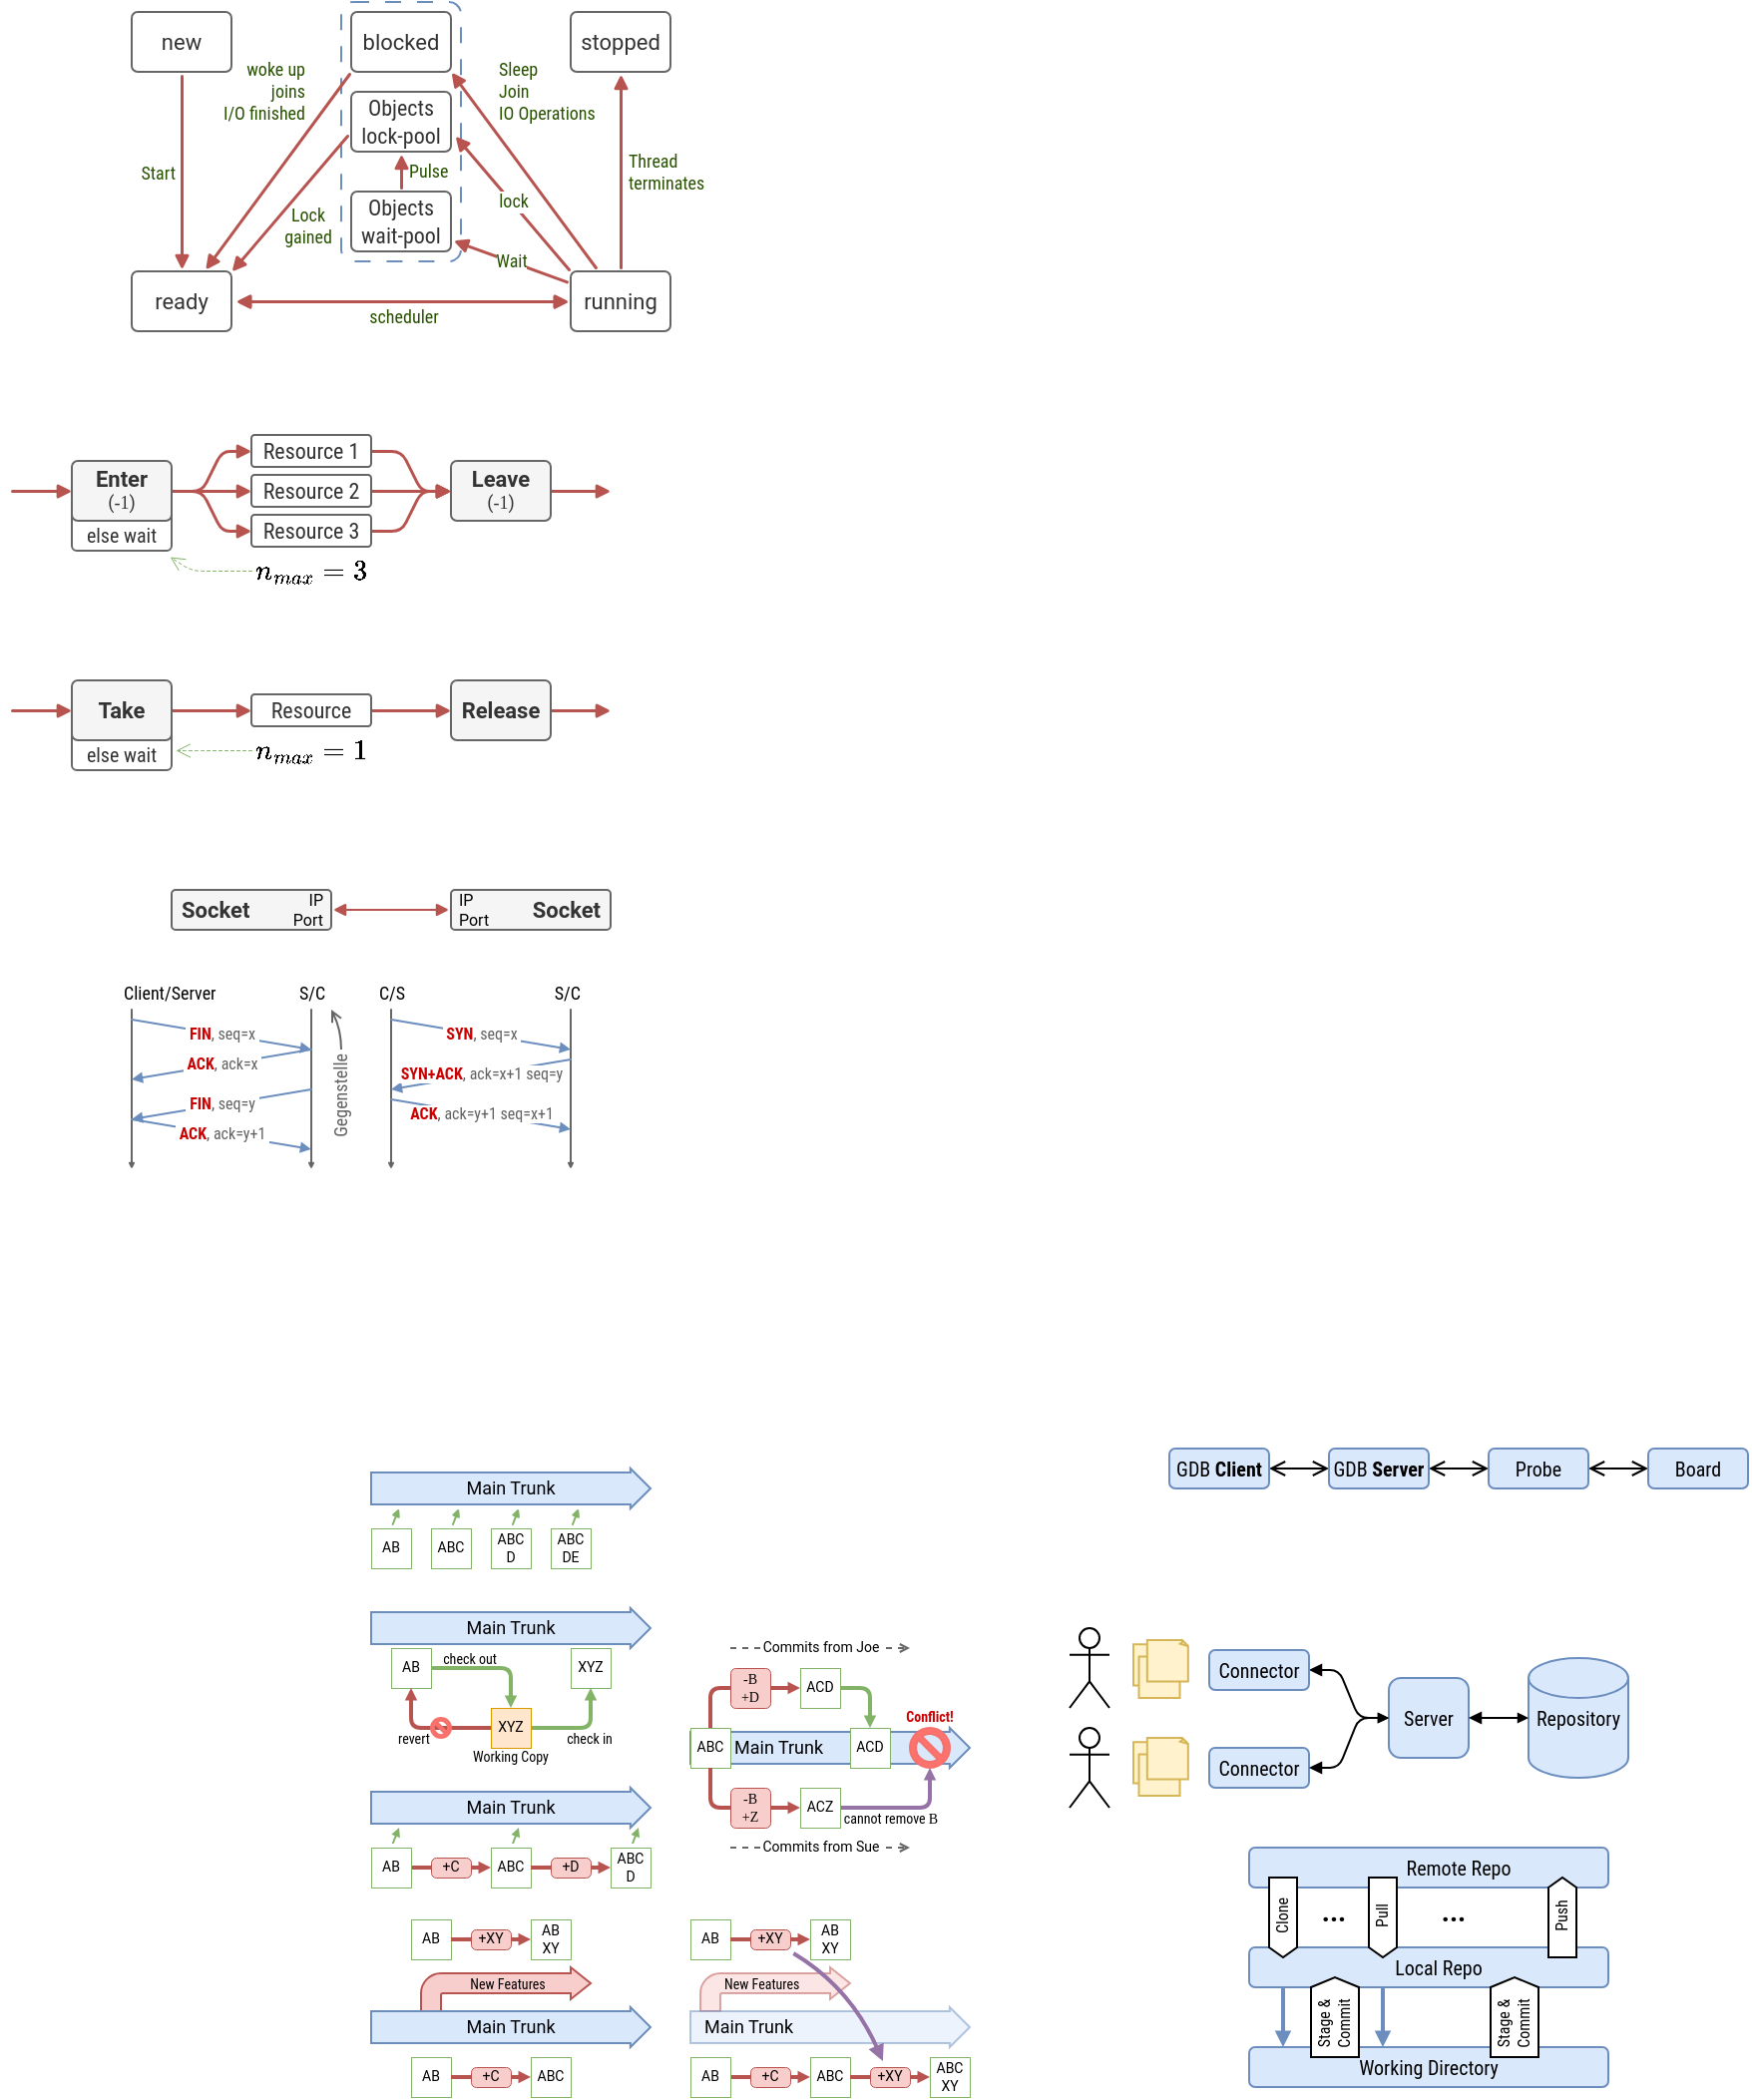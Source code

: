 <mxfile version="25.0.2">
  <diagram name="Page-1" id="zSRr4HgumvD6iT_EKdTx">
    <mxGraphModel dx="683" dy="398" grid="1" gridSize="10" guides="1" tooltips="1" connect="1" arrows="1" fold="1" page="0" pageScale="1" pageWidth="827" pageHeight="1169" math="1" shadow="0">
      <root>
        <mxCell id="0" />
        <mxCell id="1" parent="0" />
        <mxCell id="ERocupg4RfgUBVM7JJ_Z-207" style="edgeStyle=elbowEdgeStyle;shape=connector;rounded=1;orthogonalLoop=1;jettySize=auto;html=1;strokeWidth=2;align=center;verticalAlign=bottom;spacingTop=0;spacingBottom=-2;arcSize=10;fontFamily=Roboto Condensed;fontSource=https%3A%2F%2Ffonts.googleapis.com%2Fcss%3Ffamily%3DRoboto%2BCondensed;fontSize=7;fontColor=default;labelBackgroundColor=none;endArrow=block;endFill=1;endSize=3;startArrow=none;startFill=0;startSize=4;segment=15;targetPerimeterSpacing=0;fillColor=#dae8fc;strokeColor=#6c8ebf;" parent="1" target="ERocupg4RfgUBVM7JJ_Z-199" edge="1">
          <mxGeometry relative="1" as="geometry">
            <mxPoint x="777" y="1110" as="sourcePoint" />
            <mxPoint x="740" y="1100" as="targetPoint" />
            <Array as="points">
              <mxPoint x="777" y="1110" />
            </Array>
          </mxGeometry>
        </mxCell>
        <mxCell id="ERocupg4RfgUBVM7JJ_Z-208" style="edgeStyle=elbowEdgeStyle;shape=connector;rounded=1;orthogonalLoop=1;jettySize=auto;html=1;strokeWidth=2;align=center;verticalAlign=bottom;spacingTop=0;spacingBottom=-2;arcSize=10;fontFamily=Roboto Condensed;fontSource=https%3A%2F%2Ffonts.googleapis.com%2Fcss%3Ffamily%3DRoboto%2BCondensed;fontSize=7;fontColor=default;labelBackgroundColor=none;endArrow=block;endFill=1;endSize=3;startArrow=none;startFill=0;startSize=4;segment=15;targetPerimeterSpacing=0;fillColor=#dae8fc;strokeColor=#6c8ebf;" parent="1" edge="1">
          <mxGeometry relative="1" as="geometry">
            <mxPoint x="827" y="1110" as="sourcePoint" />
            <mxPoint x="827" y="1140" as="targetPoint" />
            <Array as="points">
              <mxPoint x="827" y="1110" />
            </Array>
          </mxGeometry>
        </mxCell>
        <mxCell id="ERocupg4RfgUBVM7JJ_Z-99" value="New Features" style="html=1;shadow=0;dashed=0;align=center;verticalAlign=top;shape=mxgraph.arrows2.bendArrow;dy=5;dx=10;notch=0;arrowHead=16;rounded=1;fontFamily=Roboto Condensed;fontSource=https%3A%2F%2Ffonts.googleapis.com%2Fcss%3Ffamily%3DRoboto%2BCondensed;fontSize=7;labelBackgroundColor=none;fillColor=#f8cecc;strokeColor=#b85450;spacingTop=-2;" parent="1" vertex="1">
          <mxGeometry x="345" y="1100" width="85" height="30" as="geometry" />
        </mxCell>
        <mxCell id="IwurHtCtulRV3gGwHplq-33" value="&lt;div style=&quot;line-height: 100%;&quot;&gt;else wait&lt;/div&gt;" style="rounded=1;whiteSpace=wrap;html=1;arcSize=10;fontFamily=Roboto Condensed;fontSource=https%3A%2F%2Ffonts.googleapis.com%2Fcss%3Ffamily%3DRoboto%2BCondensed;fontSize=10;fillColor=default;fontColor=#333333;strokeColor=#666666;verticalAlign=bottom;spacingBottom=0;" parent="1" vertex="1">
          <mxGeometry x="170" y="365" width="50" height="25" as="geometry" />
        </mxCell>
        <mxCell id="IwurHtCtulRV3gGwHplq-17" value="" style="rounded=1;whiteSpace=wrap;html=1;arcSize=10;fontFamily=Roboto;fontSource=https%3A%2F%2Ffonts.googleapis.com%2Fcss%3Ffamily%3DRoboto;fillColor=default;strokeColor=#6c8ebf;dashed=1;linejoin=round;linecap=round;strokeWidth=1;dashPattern=8 8;" parent="1" vertex="1">
          <mxGeometry x="305" y="115" width="60" height="130" as="geometry" />
        </mxCell>
        <mxCell id="IwurHtCtulRV3gGwHplq-10" value="Start" style="edgeStyle=none;shape=connector;rounded=0;orthogonalLoop=1;jettySize=auto;html=1;strokeColor=#b85450;strokeWidth=1.5;align=right;verticalAlign=middle;spacingLeft=2;fontFamily=Roboto Condensed;fontSource=https%3A%2F%2Ffonts.googleapis.com%2Fcss%3Ffamily%3DRoboto%2BCondensed;fontSize=9;fontColor=#295200;labelBackgroundColor=default;endArrow=block;endFill=1;endSize=4;sourcePerimeterSpacing=2;targetPerimeterSpacing=1;fillColor=#f8cecc;linejoin=round;linecap=round;spacingRight=2;fontStyle=0" parent="1" source="IwurHtCtulRV3gGwHplq-1" target="IwurHtCtulRV3gGwHplq-2" edge="1">
          <mxGeometry x="0.0" relative="1" as="geometry">
            <mxPoint as="offset" />
          </mxGeometry>
        </mxCell>
        <mxCell id="IwurHtCtulRV3gGwHplq-1" value="new" style="rounded=1;whiteSpace=wrap;html=1;arcSize=10;fontFamily=Roboto;fontSource=https%3A%2F%2Ffonts.googleapis.com%2Fcss%3Ffamily%3DRoboto;fontSize=11;fillColor=default;fontColor=#333333;strokeColor=#666666;" parent="1" vertex="1">
          <mxGeometry x="200" y="120" width="50" height="30" as="geometry" />
        </mxCell>
        <mxCell id="IwurHtCtulRV3gGwHplq-2" value="ready" style="rounded=1;whiteSpace=wrap;html=1;arcSize=10;fontFamily=Roboto;fontSource=https%3A%2F%2Ffonts.googleapis.com%2Fcss%3Ffamily%3DRoboto;fontSize=11;fillColor=default;fontColor=#333333;strokeColor=#666666;" parent="1" vertex="1">
          <mxGeometry x="200" y="250" width="50" height="30" as="geometry" />
        </mxCell>
        <mxCell id="IwurHtCtulRV3gGwHplq-11" value="woke up&lt;div&gt;joins&lt;/div&gt;&lt;div&gt;I/O finished&lt;/div&gt;" style="edgeStyle=none;shape=connector;rounded=0;orthogonalLoop=1;jettySize=auto;html=1;strokeColor=#b85450;strokeWidth=1.5;align=right;verticalAlign=middle;spacingLeft=2;fontFamily=Roboto Condensed;fontSource=https%3A%2F%2Ffonts.googleapis.com%2Fcss%3Ffamily%3DRoboto%2BCondensed;fontSize=9;fontColor=#295200;labelBackgroundColor=none;endArrow=block;endFill=1;endSize=4;sourcePerimeterSpacing=2;targetPerimeterSpacing=1;fillColor=#f8cecc;linejoin=round;linecap=round;fontStyle=0;spacingRight=2;" parent="1" target="IwurHtCtulRV3gGwHplq-2" edge="1">
          <mxGeometry x="-0.696" y="-10" relative="1" as="geometry">
            <mxPoint x="309" y="151" as="sourcePoint" />
            <mxPoint as="offset" />
          </mxGeometry>
        </mxCell>
        <mxCell id="IwurHtCtulRV3gGwHplq-3" value="blocked" style="rounded=1;whiteSpace=wrap;html=1;arcSize=10;fontFamily=Roboto;fontSource=https%3A%2F%2Ffonts.googleapis.com%2Fcss%3Ffamily%3DRoboto;fontSize=11;fillColor=default;fontColor=#333333;strokeColor=#666666;" parent="1" vertex="1">
          <mxGeometry x="310" y="120" width="50" height="30" as="geometry" />
        </mxCell>
        <mxCell id="IwurHtCtulRV3gGwHplq-12" value="Lock&lt;div&gt;gained&lt;/div&gt;" style="edgeStyle=none;shape=connector;rounded=0;orthogonalLoop=1;jettySize=auto;html=1;strokeColor=#b85450;strokeWidth=1.5;align=center;verticalAlign=middle;spacingLeft=2;fontFamily=Roboto Condensed;fontSource=https%3A%2F%2Ffonts.googleapis.com%2Fcss%3Ffamily%3DRoboto%2BCondensed;fontSize=9;fontColor=#295200;labelBackgroundColor=none;endArrow=block;endFill=1;endSize=4;sourcePerimeterSpacing=2;targetPerimeterSpacing=1;fillColor=#f8cecc;entryX=1;entryY=0;entryDx=0;entryDy=0;linejoin=round;linecap=round;fontStyle=0" parent="1" target="IwurHtCtulRV3gGwHplq-2" edge="1">
          <mxGeometry x="0.071" y="13" relative="1" as="geometry">
            <mxPoint x="308" y="182" as="sourcePoint" />
            <mxPoint as="offset" />
          </mxGeometry>
        </mxCell>
        <mxCell id="IwurHtCtulRV3gGwHplq-4" value="Objects lock-pool" style="rounded=1;whiteSpace=wrap;html=1;arcSize=10;fontFamily=Roboto Condensed;fontSource=https%3A%2F%2Ffonts.googleapis.com%2Fcss%3Ffamily%3DRoboto%2BCondensed;linejoin=round;linecap=round;fontSize=11;fillColor=default;fontColor=#333333;strokeColor=#666666;" parent="1" vertex="1">
          <mxGeometry x="310" y="160" width="50" height="30" as="geometry" />
        </mxCell>
        <mxCell id="IwurHtCtulRV3gGwHplq-14" value="Wait" style="edgeStyle=none;shape=connector;rounded=0;orthogonalLoop=1;jettySize=auto;html=1;strokeColor=#b85450;strokeWidth=1.5;align=center;verticalAlign=middle;spacingLeft=2;fontFamily=Roboto Condensed;fontSource=https%3A%2F%2Ffonts.googleapis.com%2Fcss%3Ffamily%3DRoboto%2BCondensed;fontSize=9;fontColor=#295200;labelBackgroundColor=default;endArrow=block;endFill=1;endSize=4;sourcePerimeterSpacing=2;targetPerimeterSpacing=1;fillColor=#f8cecc;linejoin=round;linecap=round;fontStyle=0" parent="1" source="IwurHtCtulRV3gGwHplq-5" target="IwurHtCtulRV3gGwHplq-8" edge="1">
          <mxGeometry relative="1" as="geometry" />
        </mxCell>
        <mxCell id="IwurHtCtulRV3gGwHplq-15" value="lock" style="edgeStyle=none;shape=connector;rounded=0;orthogonalLoop=1;jettySize=auto;html=1;strokeColor=#b85450;strokeWidth=1.5;align=center;verticalAlign=middle;spacingLeft=2;fontFamily=Roboto Condensed;fontSource=https%3A%2F%2Ffonts.googleapis.com%2Fcss%3Ffamily%3DRoboto%2BCondensed;fontSize=9;fontColor=#295200;labelBackgroundColor=default;endArrow=block;endFill=1;endSize=4;sourcePerimeterSpacing=2;targetPerimeterSpacing=1;fillColor=#f8cecc;linejoin=round;linecap=round;fontStyle=0" parent="1" edge="1">
          <mxGeometry relative="1" as="geometry">
            <mxPoint x="419" y="249" as="sourcePoint" />
            <mxPoint x="362" y="182" as="targetPoint" />
          </mxGeometry>
        </mxCell>
        <mxCell id="IwurHtCtulRV3gGwHplq-16" value="Sleep&lt;div&gt;Join&lt;/div&gt;&lt;div&gt;IO Operations&lt;/div&gt;" style="edgeStyle=none;shape=connector;rounded=0;orthogonalLoop=1;jettySize=auto;html=1;strokeColor=#b85450;strokeWidth=1.5;align=left;verticalAlign=middle;spacingLeft=2;fontFamily=Roboto Condensed;fontSource=https%3A%2F%2Ffonts.googleapis.com%2Fcss%3Ffamily%3DRoboto%2BCondensed;fontSize=9;fontColor=#295200;labelBackgroundColor=default;endArrow=block;endFill=1;endSize=4;sourcePerimeterSpacing=2;targetPerimeterSpacing=1;fillColor=#f8cecc;entryX=1;entryY=1;entryDx=0;entryDy=0;linejoin=round;linecap=round;fontStyle=0" parent="1" source="IwurHtCtulRV3gGwHplq-5" target="IwurHtCtulRV3gGwHplq-3" edge="1">
          <mxGeometry x="0.673" y="-10" relative="1" as="geometry">
            <mxPoint as="offset" />
          </mxGeometry>
        </mxCell>
        <mxCell id="IwurHtCtulRV3gGwHplq-5" value="running" style="rounded=1;whiteSpace=wrap;html=1;arcSize=10;fontFamily=Roboto;fontSource=https%3A%2F%2Ffonts.googleapis.com%2Fcss%3Ffamily%3DRoboto;fontSize=11;fillColor=default;fontColor=#333333;strokeColor=#666666;" parent="1" vertex="1">
          <mxGeometry x="420" y="250" width="50" height="30" as="geometry" />
        </mxCell>
        <mxCell id="IwurHtCtulRV3gGwHplq-7" value="Thread&lt;div&gt;terminates&lt;/div&gt;" style="rounded=0;orthogonalLoop=1;jettySize=auto;html=1;linecap=round;linejoin=round;endArrow=block;endFill=1;fillColor=#f8cecc;strokeColor=#b85450;strokeWidth=1.5;endSize=4;sourcePerimeterSpacing=2;fontFamily=Roboto Condensed;fontSource=https%3A%2F%2Ffonts.googleapis.com%2Fcss%3Ffamily%3DRoboto%2BCondensed;fontSize=9;align=left;spacingLeft=2;targetPerimeterSpacing=1;fontStyle=0;fontColor=#295200;" parent="1" source="IwurHtCtulRV3gGwHplq-5" target="IwurHtCtulRV3gGwHplq-6" edge="1">
          <mxGeometry relative="1" as="geometry" />
        </mxCell>
        <mxCell id="IwurHtCtulRV3gGwHplq-6" value="stopped" style="rounded=1;whiteSpace=wrap;html=1;arcSize=10;fontFamily=Roboto;fontSource=https%3A%2F%2Ffonts.googleapis.com%2Fcss%3Ffamily%3DRoboto;fontSize=11;fillColor=default;fontColor=#333333;strokeColor=#666666;" parent="1" vertex="1">
          <mxGeometry x="420" y="120" width="50" height="30" as="geometry" />
        </mxCell>
        <mxCell id="IwurHtCtulRV3gGwHplq-13" value="Pulse" style="edgeStyle=none;shape=connector;rounded=0;orthogonalLoop=1;jettySize=auto;html=1;strokeColor=#b85450;strokeWidth=1.5;align=left;verticalAlign=middle;spacingLeft=2;fontFamily=Roboto Condensed;fontSource=https%3A%2F%2Ffonts.googleapis.com%2Fcss%3Ffamily%3DRoboto%2BCondensed;fontSize=9;fontColor=#295200;labelBackgroundColor=default;endArrow=block;endFill=1;endSize=4;sourcePerimeterSpacing=2;targetPerimeterSpacing=1;fillColor=#f8cecc;linejoin=round;linecap=round;fontStyle=0" parent="1" source="IwurHtCtulRV3gGwHplq-8" target="IwurHtCtulRV3gGwHplq-4" edge="1">
          <mxGeometry relative="1" as="geometry" />
        </mxCell>
        <mxCell id="IwurHtCtulRV3gGwHplq-8" value="Objects wait-pool" style="rounded=1;whiteSpace=wrap;html=1;arcSize=10;fontFamily=Roboto Condensed;fontSource=https%3A%2F%2Ffonts.googleapis.com%2Fcss%3Ffamily%3DRoboto%2BCondensed;linejoin=round;linecap=round;fontSize=11;fillColor=default;fontColor=#333333;strokeColor=#666666;" parent="1" vertex="1">
          <mxGeometry x="310" y="210" width="50" height="30" as="geometry" />
        </mxCell>
        <mxCell id="IwurHtCtulRV3gGwHplq-9" value="scheduler" style="rounded=0;orthogonalLoop=1;jettySize=auto;html=1;linecap=round;linejoin=round;endArrow=block;endFill=1;fillColor=#f8cecc;strokeColor=#b85450;strokeWidth=1.5;endSize=4;sourcePerimeterSpacing=2;fontFamily=Roboto Condensed;fontSource=https%3A%2F%2Ffonts.googleapis.com%2Fcss%3Ffamily%3DRoboto%2BCondensed;fontSize=9;align=center;spacingLeft=0;targetPerimeterSpacing=1;verticalAlign=top;spacingBottom=0;spacingTop=-4;startSize=4;startArrow=block;startFill=1;fontStyle=0;fontColor=#295200;" parent="1" source="IwurHtCtulRV3gGwHplq-2" target="IwurHtCtulRV3gGwHplq-5" edge="1">
          <mxGeometry relative="1" as="geometry">
            <mxPoint x="395" y="258" as="sourcePoint" />
            <mxPoint x="395" y="201" as="targetPoint" />
          </mxGeometry>
        </mxCell>
        <mxCell id="IwurHtCtulRV3gGwHplq-18" value="" style="rounded=1;orthogonalLoop=1;jettySize=auto;html=1;linecap=round;linejoin=round;endArrow=block;endFill=1;fillColor=#f8cecc;strokeColor=#b85450;strokeWidth=1.5;endSize=4;sourcePerimeterSpacing=0;fontFamily=Roboto Condensed;fontSource=https%3A%2F%2Ffonts.googleapis.com%2Fcss%3Ffamily%3DRoboto%2BCondensed;fontSize=9;align=center;spacingLeft=0;targetPerimeterSpacing=0;verticalAlign=top;spacingBottom=0;spacingTop=-4;startSize=4;startArrow=none;startFill=0;fontStyle=0;fontColor=#295200;edgeStyle=entityRelationEdgeStyle;arcSize=10;curved=0;segment=15;" parent="1" source="IwurHtCtulRV3gGwHplq-29" target="IwurHtCtulRV3gGwHplq-27" edge="1">
          <mxGeometry relative="1" as="geometry">
            <mxPoint x="200" y="360" as="sourcePoint" />
            <mxPoint x="260" y="340" as="targetPoint" />
          </mxGeometry>
        </mxCell>
        <mxCell id="IwurHtCtulRV3gGwHplq-19" value="" style="rounded=1;orthogonalLoop=1;jettySize=auto;html=1;linecap=round;linejoin=round;endArrow=block;endFill=1;fillColor=#f8cecc;strokeColor=#b85450;strokeWidth=1.5;endSize=4;sourcePerimeterSpacing=0;fontFamily=Roboto Condensed;fontSource=https%3A%2F%2Ffonts.googleapis.com%2Fcss%3Ffamily%3DRoboto%2BCondensed;fontSize=9;align=center;spacingLeft=0;targetPerimeterSpacing=0;verticalAlign=top;spacingBottom=0;spacingTop=-4;startSize=4;startArrow=none;startFill=0;fontStyle=0;fontColor=#295200;edgeStyle=entityRelationEdgeStyle;arcSize=10;curved=0;segment=15;" parent="1" source="IwurHtCtulRV3gGwHplq-29" target="IwurHtCtulRV3gGwHplq-32" edge="1">
          <mxGeometry relative="1" as="geometry">
            <mxPoint x="200" y="360" as="sourcePoint" />
            <mxPoint x="260" y="380" as="targetPoint" />
          </mxGeometry>
        </mxCell>
        <mxCell id="IwurHtCtulRV3gGwHplq-20" value="" style="rounded=1;orthogonalLoop=1;jettySize=auto;html=1;linecap=round;linejoin=round;endArrow=block;endFill=1;fillColor=#f8cecc;strokeColor=#b85450;strokeWidth=1.5;endSize=4;sourcePerimeterSpacing=0;fontFamily=Roboto Condensed;fontSource=https%3A%2F%2Ffonts.googleapis.com%2Fcss%3Ffamily%3DRoboto%2BCondensed;fontSize=9;align=center;spacingLeft=0;targetPerimeterSpacing=0;verticalAlign=top;spacingBottom=0;spacingTop=-4;startSize=4;startArrow=none;startFill=0;fontStyle=0;fontColor=#295200;edgeStyle=entityRelationEdgeStyle;arcSize=10;curved=0;segment=15;" parent="1" source="IwurHtCtulRV3gGwHplq-29" target="IwurHtCtulRV3gGwHplq-31" edge="1">
          <mxGeometry relative="1" as="geometry">
            <mxPoint x="200" y="360" as="sourcePoint" />
            <mxPoint x="260" y="360" as="targetPoint" />
          </mxGeometry>
        </mxCell>
        <mxCell id="IwurHtCtulRV3gGwHplq-24" value="" style="rounded=1;orthogonalLoop=1;jettySize=auto;html=1;linecap=round;linejoin=round;endArrow=block;endFill=1;fillColor=#f8cecc;strokeColor=#b85450;strokeWidth=1.5;endSize=4;sourcePerimeterSpacing=0;fontFamily=Roboto Condensed;fontSource=https%3A%2F%2Ffonts.googleapis.com%2Fcss%3Ffamily%3DRoboto%2BCondensed;fontSize=9;align=center;spacingLeft=0;targetPerimeterSpacing=0;verticalAlign=top;spacingBottom=0;spacingTop=-4;startSize=4;startArrow=none;startFill=0;fontStyle=0;fontColor=#295200;edgeStyle=entityRelationEdgeStyle;arcSize=10;curved=0;segment=15;" parent="1" source="IwurHtCtulRV3gGwHplq-27" target="IwurHtCtulRV3gGwHplq-30" edge="1">
          <mxGeometry relative="1" as="geometry">
            <mxPoint x="320" y="360" as="sourcePoint" />
            <mxPoint x="380" y="360" as="targetPoint" />
          </mxGeometry>
        </mxCell>
        <mxCell id="IwurHtCtulRV3gGwHplq-25" value="" style="rounded=1;orthogonalLoop=1;jettySize=auto;html=1;linecap=round;linejoin=round;endArrow=block;endFill=1;fillColor=#f8cecc;strokeColor=#b85450;strokeWidth=1.5;endSize=4;sourcePerimeterSpacing=0;fontFamily=Roboto Condensed;fontSource=https%3A%2F%2Ffonts.googleapis.com%2Fcss%3Ffamily%3DRoboto%2BCondensed;fontSize=9;align=center;spacingLeft=0;targetPerimeterSpacing=0;verticalAlign=top;spacingBottom=0;spacingTop=-4;startSize=4;startArrow=none;startFill=0;fontStyle=0;fontColor=#295200;edgeStyle=entityRelationEdgeStyle;arcSize=10;curved=0;segment=15;" parent="1" target="IwurHtCtulRV3gGwHplq-30" edge="1">
          <mxGeometry relative="1" as="geometry">
            <mxPoint x="320" y="380" as="sourcePoint" />
            <mxPoint x="380" y="360" as="targetPoint" />
          </mxGeometry>
        </mxCell>
        <mxCell id="IwurHtCtulRV3gGwHplq-26" value="" style="rounded=1;orthogonalLoop=1;jettySize=auto;html=1;linecap=round;linejoin=round;endArrow=block;endFill=1;fillColor=#f8cecc;strokeColor=#b85450;strokeWidth=1.5;endSize=4;sourcePerimeterSpacing=0;fontFamily=Roboto Condensed;fontSource=https%3A%2F%2Ffonts.googleapis.com%2Fcss%3Ffamily%3DRoboto%2BCondensed;fontSize=9;align=center;spacingLeft=0;targetPerimeterSpacing=0;verticalAlign=top;spacingBottom=0;spacingTop=-4;startSize=4;startArrow=none;startFill=0;fontStyle=0;fontColor=#295200;edgeStyle=entityRelationEdgeStyle;arcSize=10;curved=0;segment=15;" parent="1" source="IwurHtCtulRV3gGwHplq-31" target="IwurHtCtulRV3gGwHplq-30" edge="1">
          <mxGeometry relative="1" as="geometry">
            <mxPoint x="322.0" y="359.86" as="sourcePoint" />
            <mxPoint x="380" y="359.86" as="targetPoint" />
          </mxGeometry>
        </mxCell>
        <mxCell id="IwurHtCtulRV3gGwHplq-27" value="Resource 1" style="rounded=1;whiteSpace=wrap;html=1;arcSize=10;fontFamily=Roboto Condensed;fontSource=https%3A%2F%2Ffonts.googleapis.com%2Fcss%3Ffamily%3DRoboto%2BCondensed;fontSize=11;fillColor=default;fontColor=#333333;strokeColor=#666666;" parent="1" vertex="1">
          <mxGeometry x="260" y="332" width="60" height="16" as="geometry" />
        </mxCell>
        <mxCell id="IwurHtCtulRV3gGwHplq-29" value="&lt;div style=&quot;line-height: 100%;&quot;&gt;&lt;b&gt;Enter&lt;/b&gt;&lt;div&gt;&lt;font style=&quot;font-size: 9px; line-height: 100%;&quot;&gt;(&lt;font data-font-src=&quot;https://fonts.googleapis.com/css?family=Roboto+Mono&quot; face=&quot;Roboto Mono&quot;&gt;-1&lt;/font&gt;)&lt;/font&gt;&lt;/div&gt;&lt;/div&gt;" style="rounded=1;whiteSpace=wrap;html=1;arcSize=10;fontFamily=Roboto;fontSource=https%3A%2F%2Ffonts.googleapis.com%2Fcss%3Ffamily%3DRoboto;fontSize=11;fillColor=#f5f5f5;fontColor=#333333;strokeColor=#666666;spacingBottom=3;" parent="1" vertex="1">
          <mxGeometry x="170" y="345" width="50" height="30" as="geometry" />
        </mxCell>
        <mxCell id="IwurHtCtulRV3gGwHplq-37" style="edgeStyle=entityRelationEdgeStyle;shape=connector;rounded=1;orthogonalLoop=1;jettySize=auto;html=1;strokeColor=#b85450;strokeWidth=1.5;align=center;verticalAlign=top;spacingLeft=0;fontFamily=Roboto Condensed;fontSource=https%3A%2F%2Ffonts.googleapis.com%2Fcss%3Ffamily%3DRoboto%2BCondensed;fontSize=9;fontColor=#295200;labelBackgroundColor=default;endArrow=block;endFill=1;endSize=4;sourcePerimeterSpacing=0;targetPerimeterSpacing=0;fillColor=#f8cecc;spacingTop=-4;spacingBottom=0;arcSize=10;fontStyle=0;startArrow=none;startFill=0;startSize=4;curved=0;linejoin=round;linecap=round;" parent="1" source="IwurHtCtulRV3gGwHplq-30" edge="1">
          <mxGeometry relative="1" as="geometry">
            <mxPoint x="440" y="360.0" as="targetPoint" />
          </mxGeometry>
        </mxCell>
        <mxCell id="IwurHtCtulRV3gGwHplq-30" value="&lt;div style=&quot;line-height: 100%;&quot;&gt;&lt;b&gt;Leave&lt;/b&gt;&lt;div&gt;&lt;font style=&quot;font-size: 9px; line-height: 100%;&quot;&gt;(&lt;font data-font-src=&quot;https://fonts.googleapis.com/css?family=Roboto+Mono&quot; face=&quot;Roboto Mono&quot;&gt;-1&lt;/font&gt;)&lt;/font&gt;&lt;/div&gt;&lt;/div&gt;" style="rounded=1;whiteSpace=wrap;html=1;arcSize=10;fontFamily=Roboto;fontSource=https%3A%2F%2Ffonts.googleapis.com%2Fcss%3Ffamily%3DRoboto;fontSize=11;fillColor=#f5f5f5;fontColor=#333333;strokeColor=#666666;spacingBottom=3;" parent="1" vertex="1">
          <mxGeometry x="360" y="345" width="50" height="30" as="geometry" />
        </mxCell>
        <mxCell id="IwurHtCtulRV3gGwHplq-31" value="Resource 2" style="rounded=1;whiteSpace=wrap;html=1;arcSize=10;fontFamily=Roboto Condensed;fontSource=https%3A%2F%2Ffonts.googleapis.com%2Fcss%3Ffamily%3DRoboto%2BCondensed;fontSize=11;fillColor=default;fontColor=#333333;strokeColor=#666666;" parent="1" vertex="1">
          <mxGeometry x="260" y="352" width="60" height="16" as="geometry" />
        </mxCell>
        <mxCell id="IwurHtCtulRV3gGwHplq-32" value="Resource 3" style="rounded=1;whiteSpace=wrap;html=1;arcSize=10;fontFamily=Roboto Condensed;fontSource=https%3A%2F%2Ffonts.googleapis.com%2Fcss%3Ffamily%3DRoboto%2BCondensed;fontSize=11;fillColor=default;fontColor=#333333;strokeColor=#666666;" parent="1" vertex="1">
          <mxGeometry x="260" y="372" width="60" height="16" as="geometry" />
        </mxCell>
        <mxCell id="IwurHtCtulRV3gGwHplq-35" value="" style="rounded=1;orthogonalLoop=1;jettySize=auto;html=1;linecap=round;linejoin=round;endArrow=block;endFill=1;fillColor=#f8cecc;strokeColor=#b85450;strokeWidth=1.5;endSize=4;sourcePerimeterSpacing=0;fontFamily=Roboto Condensed;fontSource=https%3A%2F%2Ffonts.googleapis.com%2Fcss%3Ffamily%3DRoboto%2BCondensed;fontSize=9;align=center;spacingLeft=0;targetPerimeterSpacing=0;verticalAlign=top;spacingBottom=0;spacingTop=-4;startSize=4;startArrow=none;startFill=0;fontStyle=0;fontColor=#295200;edgeStyle=entityRelationEdgeStyle;arcSize=10;curved=0;" parent="1" target="IwurHtCtulRV3gGwHplq-29" edge="1">
          <mxGeometry relative="1" as="geometry">
            <mxPoint x="140" y="360" as="sourcePoint" />
            <mxPoint x="170" y="360" as="targetPoint" />
          </mxGeometry>
        </mxCell>
        <mxCell id="xNLhfsvesRfzitC4FMdv-3" style="rounded=1;orthogonalLoop=1;jettySize=auto;html=1;linecap=round;linejoin=round;arcSize=10;fillColor=#d5e8d4;strokeColor=#82b366;endArrow=open;endFill=0;strokeWidth=0.5;dashed=1;targetPerimeterSpacing=3;" parent="1" source="xNLhfsvesRfzitC4FMdv-1" target="IwurHtCtulRV3gGwHplq-33" edge="1">
          <mxGeometry relative="1" as="geometry">
            <Array as="points">
              <mxPoint x="230" y="400" />
            </Array>
          </mxGeometry>
        </mxCell>
        <mxCell id="xNLhfsvesRfzitC4FMdv-1" value="\(n_{max}=3\)" style="text;html=1;align=center;verticalAlign=middle;whiteSpace=wrap;rounded=0;" parent="1" vertex="1">
          <mxGeometry x="260" y="390" width="60" height="20" as="geometry" />
        </mxCell>
        <mxCell id="xNLhfsvesRfzitC4FMdv-5" value="&lt;div style=&quot;line-height: 100%;&quot;&gt;else wait&lt;/div&gt;" style="rounded=1;whiteSpace=wrap;html=1;arcSize=10;fontFamily=Roboto Condensed;fontSource=https%3A%2F%2Ffonts.googleapis.com%2Fcss%3Ffamily%3DRoboto%2BCondensed;fontSize=10;fillColor=default;fontColor=#333333;strokeColor=#666666;verticalAlign=bottom;spacingBottom=0;" parent="1" vertex="1">
          <mxGeometry x="170" y="475" width="50" height="25" as="geometry" />
        </mxCell>
        <mxCell id="xNLhfsvesRfzitC4FMdv-8" value="" style="rounded=1;orthogonalLoop=1;jettySize=auto;html=1;linecap=round;linejoin=round;endArrow=block;endFill=1;fillColor=#f8cecc;strokeColor=#b85450;strokeWidth=1.5;endSize=4;sourcePerimeterSpacing=0;fontFamily=Roboto Condensed;fontSource=https%3A%2F%2Ffonts.googleapis.com%2Fcss%3Ffamily%3DRoboto%2BCondensed;fontSize=9;align=center;spacingLeft=0;targetPerimeterSpacing=0;verticalAlign=top;spacingBottom=0;spacingTop=-4;startSize=4;startArrow=none;startFill=0;fontStyle=0;fontColor=#295200;edgeStyle=entityRelationEdgeStyle;arcSize=10;curved=0;segment=15;" parent="1" source="xNLhfsvesRfzitC4FMdv-13" target="xNLhfsvesRfzitC4FMdv-16" edge="1">
          <mxGeometry relative="1" as="geometry">
            <mxPoint x="200" y="470" as="sourcePoint" />
            <mxPoint x="260" y="470" as="targetPoint" />
          </mxGeometry>
        </mxCell>
        <mxCell id="xNLhfsvesRfzitC4FMdv-11" value="" style="rounded=1;orthogonalLoop=1;jettySize=auto;html=1;linecap=round;linejoin=round;endArrow=block;endFill=1;fillColor=#f8cecc;strokeColor=#b85450;strokeWidth=1.5;endSize=4;sourcePerimeterSpacing=0;fontFamily=Roboto Condensed;fontSource=https%3A%2F%2Ffonts.googleapis.com%2Fcss%3Ffamily%3DRoboto%2BCondensed;fontSize=9;align=center;spacingLeft=0;targetPerimeterSpacing=0;verticalAlign=top;spacingBottom=0;spacingTop=-4;startSize=4;startArrow=none;startFill=0;fontStyle=0;fontColor=#295200;edgeStyle=entityRelationEdgeStyle;arcSize=10;curved=0;segment=15;" parent="1" source="xNLhfsvesRfzitC4FMdv-16" target="xNLhfsvesRfzitC4FMdv-15" edge="1">
          <mxGeometry relative="1" as="geometry">
            <mxPoint x="322.0" y="469.86" as="sourcePoint" />
            <mxPoint x="380" y="469.86" as="targetPoint" />
          </mxGeometry>
        </mxCell>
        <mxCell id="xNLhfsvesRfzitC4FMdv-13" value="&lt;div style=&quot;line-height: 100%;&quot;&gt;&lt;b&gt;Take&lt;/b&gt;&lt;/div&gt;" style="rounded=1;whiteSpace=wrap;html=1;arcSize=10;fontFamily=Roboto;fontSource=https%3A%2F%2Ffonts.googleapis.com%2Fcss%3Ffamily%3DRoboto;fontSize=11;fillColor=#f5f5f5;fontColor=#333333;strokeColor=#666666;spacingBottom=0;" parent="1" vertex="1">
          <mxGeometry x="170" y="455" width="50" height="30" as="geometry" />
        </mxCell>
        <mxCell id="xNLhfsvesRfzitC4FMdv-14" style="edgeStyle=entityRelationEdgeStyle;shape=connector;rounded=1;orthogonalLoop=1;jettySize=auto;html=1;strokeColor=#b85450;strokeWidth=1.5;align=center;verticalAlign=top;spacingLeft=0;fontFamily=Roboto Condensed;fontSource=https%3A%2F%2Ffonts.googleapis.com%2Fcss%3Ffamily%3DRoboto%2BCondensed;fontSize=9;fontColor=#295200;labelBackgroundColor=default;endArrow=block;endFill=1;endSize=4;sourcePerimeterSpacing=0;targetPerimeterSpacing=0;fillColor=#f8cecc;spacingTop=-4;spacingBottom=0;arcSize=10;fontStyle=0;startArrow=none;startFill=0;startSize=4;curved=0;linejoin=round;linecap=round;" parent="1" source="xNLhfsvesRfzitC4FMdv-15" edge="1">
          <mxGeometry relative="1" as="geometry">
            <mxPoint x="440" y="470.0" as="targetPoint" />
          </mxGeometry>
        </mxCell>
        <mxCell id="xNLhfsvesRfzitC4FMdv-15" value="&lt;div style=&quot;line-height: 100%;&quot;&gt;&lt;b&gt;Release&lt;/b&gt;&lt;/div&gt;" style="rounded=1;whiteSpace=wrap;html=1;arcSize=10;fontFamily=Roboto;fontSource=https%3A%2F%2Ffonts.googleapis.com%2Fcss%3Ffamily%3DRoboto;fontSize=11;fillColor=#f5f5f5;fontColor=#333333;strokeColor=#666666;spacingBottom=0;" parent="1" vertex="1">
          <mxGeometry x="360" y="455" width="50" height="30" as="geometry" />
        </mxCell>
        <mxCell id="xNLhfsvesRfzitC4FMdv-16" value="Resource" style="rounded=1;whiteSpace=wrap;html=1;arcSize=10;fontFamily=Roboto Condensed;fontSource=https%3A%2F%2Ffonts.googleapis.com%2Fcss%3Ffamily%3DRoboto%2BCondensed;fontSize=11;fillColor=default;fontColor=#333333;strokeColor=#666666;" parent="1" vertex="1">
          <mxGeometry x="260" y="462" width="60" height="16" as="geometry" />
        </mxCell>
        <mxCell id="xNLhfsvesRfzitC4FMdv-18" value="" style="rounded=1;orthogonalLoop=1;jettySize=auto;html=1;linecap=round;linejoin=round;endArrow=block;endFill=1;fillColor=#f8cecc;strokeColor=#b85450;strokeWidth=1.5;endSize=4;sourcePerimeterSpacing=0;fontFamily=Roboto Condensed;fontSource=https%3A%2F%2Ffonts.googleapis.com%2Fcss%3Ffamily%3DRoboto%2BCondensed;fontSize=9;align=center;spacingLeft=0;targetPerimeterSpacing=0;verticalAlign=top;spacingBottom=0;spacingTop=-4;startSize=4;startArrow=none;startFill=0;fontStyle=0;fontColor=#295200;edgeStyle=entityRelationEdgeStyle;arcSize=10;curved=0;" parent="1" target="xNLhfsvesRfzitC4FMdv-13" edge="1">
          <mxGeometry relative="1" as="geometry">
            <mxPoint x="140" y="470" as="sourcePoint" />
            <mxPoint x="170" y="470" as="targetPoint" />
          </mxGeometry>
        </mxCell>
        <mxCell id="xNLhfsvesRfzitC4FMdv-22" value="\(n_{max}=1\)" style="text;html=1;align=center;verticalAlign=middle;whiteSpace=wrap;rounded=0;" parent="1" vertex="1">
          <mxGeometry x="260" y="480" width="60" height="20" as="geometry" />
        </mxCell>
        <mxCell id="xNLhfsvesRfzitC4FMdv-23" style="rounded=1;orthogonalLoop=1;jettySize=auto;html=1;linecap=round;linejoin=round;arcSize=10;fillColor=#d5e8d4;strokeColor=#82b366;endArrow=open;endFill=0;strokeWidth=0.5;dashed=1;targetPerimeterSpacing=3;" parent="1" source="xNLhfsvesRfzitC4FMdv-22" edge="1">
          <mxGeometry relative="1" as="geometry">
            <mxPoint x="222" y="490" as="targetPoint" />
            <Array as="points">
              <mxPoint x="230" y="490" />
            </Array>
          </mxGeometry>
        </mxCell>
        <mxCell id="xNLhfsvesRfzitC4FMdv-24" value="scheduler" style="rounded=0;orthogonalLoop=1;jettySize=auto;html=1;linecap=round;linejoin=round;endArrow=block;endFill=1;fillColor=#f8cecc;strokeColor=#b85450;strokeWidth=1.5;endSize=4;sourcePerimeterSpacing=2;fontFamily=Roboto Condensed;fontSource=https%3A%2F%2Ffonts.googleapis.com%2Fcss%3Ffamily%3DRoboto%2BCondensed;fontSize=9;align=center;spacingLeft=0;targetPerimeterSpacing=1;verticalAlign=top;spacingBottom=0;spacingTop=-4;startSize=4;startArrow=block;startFill=1;fontStyle=0;fontColor=#295200;" parent="1" source="IwurHtCtulRV3gGwHplq-2" target="IwurHtCtulRV3gGwHplq-5" edge="1">
          <mxGeometry relative="1" as="geometry">
            <mxPoint x="250" y="280" as="sourcePoint" />
            <mxPoint x="417" y="280" as="targetPoint" />
          </mxGeometry>
        </mxCell>
        <mxCell id="ERocupg4RfgUBVM7JJ_Z-2" value="&lt;div style=&quot;line-height: 100%;&quot;&gt;&lt;b&gt;Socket&lt;/b&gt;&lt;/div&gt;" style="rounded=1;whiteSpace=wrap;html=1;arcSize=10;fontFamily=Roboto;fontSource=https%3A%2F%2Ffonts.googleapis.com%2Fcss%3Ffamily%3DRoboto;fontSize=11;fillColor=#f5f5f5;fontColor=#333333;strokeColor=#666666;spacingBottom=0;align=left;spacingLeft=3;" parent="1" vertex="1">
          <mxGeometry x="220" y="560" width="80" height="20" as="geometry" />
        </mxCell>
        <mxCell id="ERocupg4RfgUBVM7JJ_Z-3" value="IP" style="text;html=1;align=right;verticalAlign=middle;whiteSpace=wrap;rounded=0;fontFamily=Roboto;fontSource=https%3A%2F%2Ffonts.googleapis.com%2Fcss%3Ffamily%3DRoboto;fontSize=8;spacingLeft=0;spacingRight=2;" parent="1" vertex="1">
          <mxGeometry x="270" y="560" width="30" height="10" as="geometry" />
        </mxCell>
        <mxCell id="ERocupg4RfgUBVM7JJ_Z-4" value="Port" style="text;html=1;align=right;verticalAlign=middle;whiteSpace=wrap;rounded=0;fontFamily=Roboto;fontSource=https%3A%2F%2Ffonts.googleapis.com%2Fcss%3Ffamily%3DRoboto;fontSize=8;spacingLeft=0;spacingRight=2;" parent="1" vertex="1">
          <mxGeometry x="270" y="570" width="30" height="10" as="geometry" />
        </mxCell>
        <mxCell id="ERocupg4RfgUBVM7JJ_Z-9" style="edgeStyle=orthogonalEdgeStyle;rounded=0;orthogonalLoop=1;jettySize=auto;html=1;endArrow=block;endFill=1;startArrow=block;startFill=1;linecap=round;linejoin=round;startSize=4;endSize=4;fillColor=#f8cecc;strokeColor=#b85450;targetPerimeterSpacing=1;sourcePerimeterSpacing=1;" parent="1" source="ERocupg4RfgUBVM7JJ_Z-5" target="ERocupg4RfgUBVM7JJ_Z-2" edge="1">
          <mxGeometry relative="1" as="geometry" />
        </mxCell>
        <mxCell id="ERocupg4RfgUBVM7JJ_Z-5" value="&lt;div style=&quot;line-height: 100%;&quot;&gt;&lt;b&gt;Socket&lt;/b&gt;&lt;/div&gt;" style="rounded=1;whiteSpace=wrap;html=1;arcSize=10;fontFamily=Roboto;fontSource=https%3A%2F%2Ffonts.googleapis.com%2Fcss%3Ffamily%3DRoboto;fontSize=11;fillColor=#f5f5f5;fontColor=#333333;strokeColor=#666666;spacingBottom=0;align=right;spacingLeft=0;spacingRight=3;" parent="1" vertex="1">
          <mxGeometry x="360" y="560" width="80" height="20" as="geometry" />
        </mxCell>
        <mxCell id="ERocupg4RfgUBVM7JJ_Z-6" value="IP" style="text;html=1;align=left;verticalAlign=middle;whiteSpace=wrap;rounded=0;fontFamily=Roboto;fontSource=https%3A%2F%2Ffonts.googleapis.com%2Fcss%3Ffamily%3DRoboto;fontSize=8;spacingLeft=2;spacingRight=2;" parent="1" vertex="1">
          <mxGeometry x="360" y="560" width="30" height="10" as="geometry" />
        </mxCell>
        <mxCell id="ERocupg4RfgUBVM7JJ_Z-7" value="Port" style="text;html=1;align=left;verticalAlign=middle;whiteSpace=wrap;rounded=0;fontFamily=Roboto;fontSource=https%3A%2F%2Ffonts.googleapis.com%2Fcss%3Ffamily%3DRoboto;fontSize=8;spacingLeft=2;spacingRight=2;" parent="1" vertex="1">
          <mxGeometry x="360" y="570" width="30" height="10" as="geometry" />
        </mxCell>
        <mxCell id="ERocupg4RfgUBVM7JJ_Z-10" value="Client/Server" style="rounded=1;orthogonalLoop=1;jettySize=auto;html=1;linecap=round;linejoin=round;endArrow=block;endFill=1;fillColor=#f5f5f5;strokeColor=#666666;strokeWidth=1;endSize=1;sourcePerimeterSpacing=0;fontFamily=Roboto Condensed;fontSource=https%3A%2F%2Ffonts.googleapis.com%2Fcss%3Ffamily%3DRoboto%2BCondensed;fontSize=9;align=left;spacingLeft=-6;targetPerimeterSpacing=0;verticalAlign=bottom;spacingBottom=0;spacingTop=-4;startSize=4;startArrow=none;startFill=0;fontStyle=0;fontColor=#000000;arcSize=10;segment=15;" parent="1" edge="1">
          <mxGeometry x="-1" relative="1" as="geometry">
            <mxPoint x="200" y="620" as="sourcePoint" />
            <mxPoint x="200" y="700" as="targetPoint" />
            <mxPoint as="offset" />
          </mxGeometry>
        </mxCell>
        <mxCell id="ERocupg4RfgUBVM7JJ_Z-11" value="S/C" style="rounded=1;orthogonalLoop=1;jettySize=auto;html=1;linecap=round;linejoin=round;endArrow=block;endFill=1;fillColor=#f5f5f5;strokeColor=#666666;strokeWidth=1;endSize=1;sourcePerimeterSpacing=0;fontFamily=Roboto Condensed;fontSource=https%3A%2F%2Ffonts.googleapis.com%2Fcss%3Ffamily%3DRoboto%2BCondensed;fontSize=9;align=center;spacingLeft=0;targetPerimeterSpacing=0;verticalAlign=bottom;spacingBottom=0;spacingTop=-4;startSize=4;startArrow=none;startFill=0;fontStyle=0;fontColor=#000000;arcSize=10;segment=15;" parent="1" edge="1">
          <mxGeometry x="-1" relative="1" as="geometry">
            <mxPoint x="290" y="620" as="sourcePoint" />
            <mxPoint x="290" y="700" as="targetPoint" />
            <mxPoint as="offset" />
          </mxGeometry>
        </mxCell>
        <mxCell id="ERocupg4RfgUBVM7JJ_Z-18" value="C/S" style="rounded=1;orthogonalLoop=1;jettySize=auto;html=1;linecap=round;linejoin=round;endArrow=block;endFill=1;fillColor=#f5f5f5;strokeColor=#666666;strokeWidth=1;endSize=1;sourcePerimeterSpacing=0;fontFamily=Roboto Condensed;fontSource=https%3A%2F%2Ffonts.googleapis.com%2Fcss%3Ffamily%3DRoboto%2BCondensed;fontSize=9;align=center;spacingLeft=0;targetPerimeterSpacing=0;verticalAlign=bottom;spacingBottom=0;spacingTop=-4;startSize=4;startArrow=none;startFill=0;fontStyle=0;fontColor=#000000;arcSize=10;segment=15;" parent="1" edge="1">
          <mxGeometry x="-1" relative="1" as="geometry">
            <mxPoint x="330" y="620" as="sourcePoint" />
            <mxPoint x="330" y="700" as="targetPoint" />
            <mxPoint as="offset" />
          </mxGeometry>
        </mxCell>
        <mxCell id="ERocupg4RfgUBVM7JJ_Z-19" value="S/C" style="rounded=1;orthogonalLoop=1;jettySize=auto;html=1;linecap=round;linejoin=round;endArrow=block;endFill=1;fillColor=#f5f5f5;strokeColor=#666666;strokeWidth=1;endSize=1;sourcePerimeterSpacing=0;fontFamily=Roboto Condensed;fontSource=https%3A%2F%2Ffonts.googleapis.com%2Fcss%3Ffamily%3DRoboto%2BCondensed;fontSize=9;align=right;spacingLeft=0;targetPerimeterSpacing=0;verticalAlign=bottom;spacingBottom=0;spacingTop=-4;startSize=4;startArrow=none;startFill=0;fontStyle=0;fontColor=#000000;arcSize=10;segment=15;spacingRight=-6;" parent="1" edge="1">
          <mxGeometry x="-1" relative="1" as="geometry">
            <mxPoint x="420" y="620" as="sourcePoint" />
            <mxPoint x="420" y="700" as="targetPoint" />
            <mxPoint as="offset" />
          </mxGeometry>
        </mxCell>
        <mxCell id="ERocupg4RfgUBVM7JJ_Z-29" value="" style="group" parent="1" vertex="1" connectable="0">
          <mxGeometry x="330" y="625" width="90" height="55" as="geometry" />
        </mxCell>
        <mxCell id="ERocupg4RfgUBVM7JJ_Z-20" value="&amp;nbsp;&lt;b&gt;&lt;font color=&quot;#cc0000&quot;&gt;SYN&lt;/font&gt;&lt;/b&gt;, seq=x&amp;nbsp;" style="rounded=1;orthogonalLoop=1;jettySize=auto;html=1;linecap=round;endArrow=block;endFill=1;fillColor=#dae8fc;strokeColor=#6c8ebf;strokeWidth=1;endSize=3;sourcePerimeterSpacing=0;fontFamily=Roboto Condensed;fontSource=https%3A%2F%2Ffonts.googleapis.com%2Fcss%3Ffamily%3DRoboto%2BCondensed;fontSize=8;align=center;spacingLeft=0;targetPerimeterSpacing=0;verticalAlign=middle;spacingBottom=0;spacingTop=0;startSize=4;startArrow=none;startFill=0;fontStyle=0;fontColor=#616161;arcSize=10;segment=15;anchorPointDirection=1;snapToPoint=0;orthogonal=0;" parent="ERocupg4RfgUBVM7JJ_Z-29" edge="1">
          <mxGeometry relative="1" as="geometry">
            <mxPoint as="sourcePoint" />
            <mxPoint x="90" y="15" as="targetPoint" />
            <mxPoint as="offset" />
          </mxGeometry>
        </mxCell>
        <mxCell id="ERocupg4RfgUBVM7JJ_Z-21" value="&amp;nbsp;&lt;b&gt;&lt;font color=&quot;#cc0000&quot;&gt;SYN+ACK&lt;/font&gt;&lt;/b&gt;, ack=x+1 seq=y&amp;nbsp;" style="rounded=1;orthogonalLoop=1;jettySize=auto;html=1;linecap=round;endArrow=block;endFill=1;fillColor=#dae8fc;strokeColor=#6c8ebf;strokeWidth=1;endSize=3;sourcePerimeterSpacing=0;fontFamily=Roboto Condensed;fontSource=https%3A%2F%2Ffonts.googleapis.com%2Fcss%3Ffamily%3DRoboto%2BCondensed;fontSize=8;align=center;spacingLeft=0;targetPerimeterSpacing=0;verticalAlign=middle;spacingBottom=0;spacingTop=0;startSize=4;startArrow=none;startFill=0;fontStyle=0;fontColor=#616161;arcSize=10;segment=15;anchorPointDirection=1;snapToPoint=0;orthogonal=0;" parent="ERocupg4RfgUBVM7JJ_Z-29" edge="1">
          <mxGeometry relative="1" as="geometry">
            <mxPoint x="90" y="20" as="sourcePoint" />
            <mxPoint x="1.395e-13" y="35" as="targetPoint" />
            <mxPoint as="offset" />
          </mxGeometry>
        </mxCell>
        <mxCell id="ERocupg4RfgUBVM7JJ_Z-23" value="&amp;nbsp;&lt;b&gt;&lt;font color=&quot;#cc0000&quot;&gt;ACK&lt;/font&gt;&lt;/b&gt;, ack=y+1 seq=x+1&amp;nbsp;" style="rounded=1;orthogonalLoop=1;jettySize=auto;html=1;linecap=round;endArrow=block;endFill=1;fillColor=#dae8fc;strokeColor=#6c8ebf;strokeWidth=1;endSize=3;sourcePerimeterSpacing=0;fontFamily=Roboto Condensed;fontSource=https%3A%2F%2Ffonts.googleapis.com%2Fcss%3Ffamily%3DRoboto%2BCondensed;fontSize=8;align=center;spacingLeft=0;targetPerimeterSpacing=0;verticalAlign=middle;spacingBottom=0;spacingTop=0;startSize=4;startArrow=none;startFill=0;fontStyle=0;fontColor=#616161;arcSize=10;segment=15;anchorPointDirection=1;snapToPoint=0;orthogonal=0;" parent="ERocupg4RfgUBVM7JJ_Z-29" edge="1">
          <mxGeometry x="0.0" relative="1" as="geometry">
            <mxPoint y="40" as="sourcePoint" />
            <mxPoint x="90" y="55" as="targetPoint" />
            <mxPoint as="offset" />
          </mxGeometry>
        </mxCell>
        <mxCell id="ERocupg4RfgUBVM7JJ_Z-30" value="" style="group" parent="1" vertex="1" connectable="0">
          <mxGeometry x="200" y="625" width="90" height="65" as="geometry" />
        </mxCell>
        <mxCell id="ERocupg4RfgUBVM7JJ_Z-12" value="&amp;nbsp;&lt;b&gt;&lt;font color=&quot;#cc0000&quot;&gt;FIN&lt;/font&gt;&lt;/b&gt;, seq=x&amp;nbsp;" style="rounded=1;orthogonalLoop=1;jettySize=auto;html=1;linecap=round;endArrow=block;endFill=1;fillColor=#dae8fc;strokeColor=#6c8ebf;strokeWidth=1;endSize=3;sourcePerimeterSpacing=0;fontFamily=Roboto Condensed;fontSource=https%3A%2F%2Ffonts.googleapis.com%2Fcss%3Ffamily%3DRoboto%2BCondensed;fontSize=8;align=center;spacingLeft=0;targetPerimeterSpacing=0;verticalAlign=middle;spacingBottom=0;spacingTop=0;startSize=4;startArrow=none;startFill=0;fontStyle=0;fontColor=#616161;arcSize=10;segment=15;anchorPointDirection=1;snapToPoint=0;orthogonal=0;" parent="ERocupg4RfgUBVM7JJ_Z-30" edge="1">
          <mxGeometry relative="1" as="geometry">
            <mxPoint as="sourcePoint" />
            <mxPoint x="90" y="15" as="targetPoint" />
            <mxPoint as="offset" />
          </mxGeometry>
        </mxCell>
        <mxCell id="ERocupg4RfgUBVM7JJ_Z-15" value="&amp;nbsp;&lt;b&gt;&lt;font color=&quot;#cc0000&quot;&gt;ACK&lt;/font&gt;&lt;/b&gt;, ack=x&amp;nbsp;" style="rounded=1;orthogonalLoop=1;jettySize=auto;html=1;linecap=round;endArrow=block;endFill=1;fillColor=#dae8fc;strokeColor=#6c8ebf;strokeWidth=1;endSize=3;sourcePerimeterSpacing=0;fontFamily=Roboto Condensed;fontSource=https%3A%2F%2Ffonts.googleapis.com%2Fcss%3Ffamily%3DRoboto%2BCondensed;fontSize=8;align=center;spacingLeft=0;targetPerimeterSpacing=0;verticalAlign=middle;spacingBottom=0;spacingTop=0;startSize=4;startArrow=none;startFill=0;fontStyle=0;fontColor=#616161;arcSize=10;segment=15;anchorPointDirection=1;snapToPoint=0;orthogonal=0;" parent="ERocupg4RfgUBVM7JJ_Z-30" edge="1">
          <mxGeometry relative="1" as="geometry">
            <mxPoint x="90" y="15" as="sourcePoint" />
            <mxPoint x="1.279e-13" y="30" as="targetPoint" />
            <mxPoint as="offset" />
          </mxGeometry>
        </mxCell>
        <mxCell id="ERocupg4RfgUBVM7JJ_Z-16" value="&amp;nbsp;&lt;b&gt;&lt;font color=&quot;#cc0000&quot;&gt;FIN&lt;/font&gt;&lt;/b&gt;, seq=y&amp;nbsp;" style="rounded=1;orthogonalLoop=1;jettySize=auto;html=1;linecap=round;endArrow=block;endFill=1;fillColor=#dae8fc;strokeColor=#6c8ebf;strokeWidth=1;endSize=3;sourcePerimeterSpacing=0;fontFamily=Roboto Condensed;fontSource=https%3A%2F%2Ffonts.googleapis.com%2Fcss%3Ffamily%3DRoboto%2BCondensed;fontSize=8;align=center;spacingLeft=0;targetPerimeterSpacing=0;verticalAlign=middle;spacingBottom=0;spacingTop=0;startSize=4;startArrow=none;startFill=0;fontStyle=0;fontColor=#616161;arcSize=10;segment=15;anchorPointDirection=1;snapToPoint=0;orthogonal=0;" parent="ERocupg4RfgUBVM7JJ_Z-30" edge="1">
          <mxGeometry x="-0.001" relative="1" as="geometry">
            <mxPoint x="90" y="35" as="sourcePoint" />
            <mxPoint y="50" as="targetPoint" />
            <mxPoint as="offset" />
          </mxGeometry>
        </mxCell>
        <mxCell id="ERocupg4RfgUBVM7JJ_Z-17" value="&amp;nbsp;&lt;b&gt;&lt;font color=&quot;#cc0000&quot;&gt;ACK&lt;/font&gt;&lt;/b&gt;, ack=y+1&amp;nbsp;" style="rounded=1;orthogonalLoop=1;jettySize=auto;html=1;linecap=round;endArrow=block;endFill=1;fillColor=#dae8fc;strokeColor=#6c8ebf;strokeWidth=1;endSize=3;sourcePerimeterSpacing=0;fontFamily=Roboto Condensed;fontSource=https%3A%2F%2Ffonts.googleapis.com%2Fcss%3Ffamily%3DRoboto%2BCondensed;fontSize=8;align=center;spacingLeft=0;targetPerimeterSpacing=0;verticalAlign=middle;spacingBottom=0;spacingTop=0;startSize=4;startArrow=none;startFill=0;fontStyle=0;fontColor=#616161;arcSize=10;segment=15;anchorPointDirection=1;snapToPoint=0;orthogonal=0;" parent="ERocupg4RfgUBVM7JJ_Z-30" edge="1">
          <mxGeometry x="0.0" relative="1" as="geometry">
            <mxPoint y="50" as="sourcePoint" />
            <mxPoint x="90" y="65" as="targetPoint" />
            <mxPoint as="offset" />
          </mxGeometry>
        </mxCell>
        <mxCell id="ERocupg4RfgUBVM7JJ_Z-32" style="rounded=0;orthogonalLoop=1;jettySize=auto;html=1;curved=1;endArrow=open;endFill=0;fillColor=#f5f5f5;strokeColor=#666666;endSize=4;" parent="1" source="ERocupg4RfgUBVM7JJ_Z-31" edge="1">
          <mxGeometry relative="1" as="geometry">
            <mxPoint x="300" y="620" as="targetPoint" />
            <Array as="points">
              <mxPoint x="305" y="630" />
            </Array>
          </mxGeometry>
        </mxCell>
        <mxCell id="ERocupg4RfgUBVM7JJ_Z-31" value="&lt;span style=&quot;font-family: &amp;quot;Roboto Condensed&amp;quot;; font-size: 9px; font-style: normal; font-variant-ligatures: normal; font-variant-caps: normal; font-weight: 400; letter-spacing: normal; orphans: 2; text-indent: 0px; text-transform: none; widows: 2; word-spacing: 0px; -webkit-text-stroke-width: 0px; white-space: nowrap; background-color: rgb(255, 255, 255); text-decoration-thickness: initial; text-decoration-style: initial; text-decoration-color: initial; float: none; display: inline !important;&quot;&gt;Gegenstelle&lt;/span&gt;" style="text;whiteSpace=wrap;html=1;horizontal=0;align=right;fontColor=#616161;" parent="1" vertex="1">
          <mxGeometry x="290" y="640" width="30" height="50" as="geometry" />
        </mxCell>
        <mxCell id="ERocupg4RfgUBVM7JJ_Z-44" style="rounded=0;orthogonalLoop=1;jettySize=auto;html=1;fillColor=#d5e8d4;strokeColor=#82b366;entryX=0.143;entryY=1;entryDx=0;entryDy=0;entryPerimeter=0;endSize=2;endArrow=block;endFill=1;linejoin=round;linecap=round;sourcePerimeterSpacing=2;" parent="1" edge="1">
          <mxGeometry relative="1" as="geometry">
            <mxPoint x="330.814" y="878.0" as="sourcePoint" />
            <mxPoint x="334.02" y="870" as="targetPoint" />
          </mxGeometry>
        </mxCell>
        <mxCell id="ERocupg4RfgUBVM7JJ_Z-38" value="AB" style="rounded=0;whiteSpace=wrap;html=1;fontFamily=Roboto;fontSource=https%3A%2F%2Ffonts.googleapis.com%2Fcss%3Ffamily%3DRoboto;fontSize=7;verticalAlign=middle;spacingTop=0;strokeWidth=0.5;fillColor=default;strokeColor=#82b366;" parent="1" vertex="1">
          <mxGeometry x="320" y="880" width="20" height="20" as="geometry" />
        </mxCell>
        <mxCell id="ERocupg4RfgUBVM7JJ_Z-42" value="ABC" style="rounded=0;whiteSpace=wrap;html=1;fontFamily=Roboto;fontSource=https%3A%2F%2Ffonts.googleapis.com%2Fcss%3Ffamily%3DRoboto;fontSize=7;verticalAlign=middle;spacingTop=0;strokeWidth=0.5;fillColor=default;strokeColor=#82b366;" parent="1" vertex="1">
          <mxGeometry x="350" y="880" width="20" height="20" as="geometry" />
        </mxCell>
        <mxCell id="ERocupg4RfgUBVM7JJ_Z-43" value="ABC D" style="rounded=0;whiteSpace=wrap;html=1;fontFamily=Roboto;fontSource=https%3A%2F%2Ffonts.googleapis.com%2Fcss%3Ffamily%3DRoboto;fontSize=7;verticalAlign=middle;spacingTop=0;strokeWidth=0.5;fillColor=default;strokeColor=#82b366;" parent="1" vertex="1">
          <mxGeometry x="380" y="880" width="20" height="20" as="geometry" />
        </mxCell>
        <mxCell id="ERocupg4RfgUBVM7JJ_Z-45" style="rounded=0;orthogonalLoop=1;jettySize=auto;html=1;fillColor=#d5e8d4;strokeColor=#82b366;entryX=0.143;entryY=1;entryDx=0;entryDy=0;entryPerimeter=0;endSize=2;endArrow=block;endFill=1;linejoin=round;linecap=round;sourcePerimeterSpacing=2;" parent="1" edge="1">
          <mxGeometry relative="1" as="geometry">
            <mxPoint x="361" y="878" as="sourcePoint" />
            <mxPoint x="364" y="870" as="targetPoint" />
          </mxGeometry>
        </mxCell>
        <mxCell id="ERocupg4RfgUBVM7JJ_Z-46" style="rounded=0;orthogonalLoop=1;jettySize=auto;html=1;fillColor=#d5e8d4;strokeColor=#82b366;entryX=0.143;entryY=1;entryDx=0;entryDy=0;entryPerimeter=0;endSize=2;endArrow=block;endFill=1;linejoin=round;linecap=round;sourcePerimeterSpacing=2;" parent="1" edge="1">
          <mxGeometry relative="1" as="geometry">
            <mxPoint x="391" y="878" as="sourcePoint" />
            <mxPoint x="394" y="870" as="targetPoint" />
          </mxGeometry>
        </mxCell>
        <mxCell id="ERocupg4RfgUBVM7JJ_Z-48" value="ABC&lt;div&gt;DE&lt;/div&gt;" style="rounded=0;whiteSpace=wrap;html=1;fontFamily=Roboto;fontSource=https%3A%2F%2Ffonts.googleapis.com%2Fcss%3Ffamily%3DRoboto;fontSize=7;verticalAlign=middle;spacingTop=0;strokeWidth=0.5;fillColor=default;strokeColor=#82b366;" parent="1" vertex="1">
          <mxGeometry x="410" y="880" width="20" height="20" as="geometry" />
        </mxCell>
        <mxCell id="ERocupg4RfgUBVM7JJ_Z-49" style="rounded=0;orthogonalLoop=1;jettySize=auto;html=1;fillColor=#d5e8d4;strokeColor=#82b366;entryX=0.143;entryY=1;entryDx=0;entryDy=0;entryPerimeter=0;endSize=2;endArrow=block;endFill=1;linejoin=round;linecap=round;sourcePerimeterSpacing=2;" parent="1" edge="1">
          <mxGeometry relative="1" as="geometry">
            <mxPoint x="421" y="878" as="sourcePoint" />
            <mxPoint x="424" y="870" as="targetPoint" />
          </mxGeometry>
        </mxCell>
        <mxCell id="ERocupg4RfgUBVM7JJ_Z-51" value="AB" style="rounded=0;whiteSpace=wrap;html=1;fontFamily=Roboto;fontSource=https%3A%2F%2Ffonts.googleapis.com%2Fcss%3Ffamily%3DRoboto;fontSize=7;verticalAlign=middle;spacingTop=0;strokeWidth=0.5;fillColor=default;strokeColor=#82b366;spacingBottom=0;" parent="1" vertex="1">
          <mxGeometry x="330" y="940" width="20" height="20" as="geometry" />
        </mxCell>
        <mxCell id="ERocupg4RfgUBVM7JJ_Z-52" value="Main Trunk" style="shape=singleArrow;whiteSpace=wrap;html=1;arrowWidth=0.8;arrowSize=0.072;fillColor=#dae8fc;strokeColor=#6c8ebf;snapToPoint=1;fontSize=9;fontFamily=Roboto;fontSource=https%3A%2F%2Ffonts.googleapis.com%2Fcss%3Ffamily%3DRoboto;" parent="1" vertex="1">
          <mxGeometry x="320" y="920" width="140" height="20" as="geometry" />
        </mxCell>
        <mxCell id="ERocupg4RfgUBVM7JJ_Z-57" value="XYZ" style="rounded=0;whiteSpace=wrap;html=1;fontFamily=Roboto;fontSource=https%3A%2F%2Ffonts.googleapis.com%2Fcss%3Ffamily%3DRoboto;fontSize=7;verticalAlign=middle;spacingTop=0;strokeWidth=0.5;fillColor=default;strokeColor=#82b366;spacingBottom=0;" parent="1" vertex="1">
          <mxGeometry x="420" y="940" width="20" height="20" as="geometry" />
        </mxCell>
        <mxCell id="ERocupg4RfgUBVM7JJ_Z-58" value="check out" style="rounded=1;orthogonalLoop=1;jettySize=auto;html=1;fillColor=#d5e8d4;strokeColor=#82b366;endSize=1;endArrow=block;endFill=1;sourcePerimeterSpacing=0;spacingTop=0;spacingBottom=-2;edgeStyle=elbowEdgeStyle;elbow=vertical;fontSize=7;verticalAlign=bottom;labelBackgroundColor=none;fontFamily=Roboto Condensed;fontSource=https%3A%2F%2Ffonts.googleapis.com%2Fcss%3Ffamily%3DRoboto%2BCondensed;strokeWidth=2;arcSize=10;" parent="1" source="ERocupg4RfgUBVM7JJ_Z-51" target="ERocupg4RfgUBVM7JJ_Z-60" edge="1">
          <mxGeometry x="-0.379" relative="1" as="geometry">
            <mxPoint x="431" y="948" as="sourcePoint" />
            <mxPoint x="434" y="940" as="targetPoint" />
            <Array as="points">
              <mxPoint x="370" y="950" />
            </Array>
            <mxPoint as="offset" />
          </mxGeometry>
        </mxCell>
        <mxCell id="ERocupg4RfgUBVM7JJ_Z-63" value="revert" style="edgeStyle=elbowEdgeStyle;shape=connector;rounded=1;orthogonalLoop=1;jettySize=auto;elbow=vertical;html=1;strokeColor=#b85450;strokeWidth=2;align=center;verticalAlign=top;spacingTop=-5;spacingBottom=-2;fontFamily=Roboto Condensed;fontSource=https%3A%2F%2Ffonts.googleapis.com%2Fcss%3Ffamily%3DRoboto%2BCondensed;fontSize=7;fontColor=default;labelBackgroundColor=none;endArrow=block;endFill=1;endSize=1;sourcePerimeterSpacing=0;fillColor=#f8cecc;arcSize=10;" parent="1" source="ERocupg4RfgUBVM7JJ_Z-60" target="ERocupg4RfgUBVM7JJ_Z-51" edge="1">
          <mxGeometry x="0.31" relative="1" as="geometry">
            <Array as="points">
              <mxPoint x="370" y="980" />
            </Array>
            <mxPoint as="offset" />
          </mxGeometry>
        </mxCell>
        <mxCell id="ERocupg4RfgUBVM7JJ_Z-64" value="check in" style="edgeStyle=elbowEdgeStyle;shape=connector;rounded=1;orthogonalLoop=1;jettySize=auto;elbow=vertical;html=1;strokeColor=#82b366;strokeWidth=2;align=center;verticalAlign=top;spacingTop=-5;spacingBottom=-2;arcSize=10;fontFamily=Roboto Condensed;fontSource=https%3A%2F%2Ffonts.googleapis.com%2Fcss%3Ffamily%3DRoboto%2BCondensed;fontSize=7;fontColor=default;labelBackgroundColor=none;endArrow=block;endFill=1;endSize=1;sourcePerimeterSpacing=0;fillColor=#d5e8d4;" parent="1" source="ERocupg4RfgUBVM7JJ_Z-60" target="ERocupg4RfgUBVM7JJ_Z-57" edge="1">
          <mxGeometry x="0.167" relative="1" as="geometry">
            <Array as="points">
              <mxPoint x="430" y="980" />
            </Array>
            <mxPoint as="offset" />
          </mxGeometry>
        </mxCell>
        <mxCell id="ERocupg4RfgUBVM7JJ_Z-60" value="XYZ" style="rounded=0;whiteSpace=wrap;html=1;fontFamily=Roboto;fontSource=https%3A%2F%2Ffonts.googleapis.com%2Fcss%3Ffamily%3DRoboto;fontSize=7;verticalAlign=middle;spacingTop=0;strokeWidth=0.5;fillColor=#ffe6cc;strokeColor=#d79b00;spacingBottom=0;" parent="1" vertex="1">
          <mxGeometry x="380" y="970" width="20" height="20" as="geometry" />
        </mxCell>
        <mxCell id="ERocupg4RfgUBVM7JJ_Z-66" value="Working Copy" style="text;html=1;align=center;verticalAlign=middle;whiteSpace=wrap;rounded=0;fontFamily=Roboto Condensed;fontSource=https%3A%2F%2Ffonts.googleapis.com%2Fcss%3Ffamily%3DRoboto%2BCondensed;fontSize=7;fontColor=default;labelBackgroundColor=none;" parent="1" vertex="1">
          <mxGeometry x="370" y="990" width="40" height="10" as="geometry" />
        </mxCell>
        <mxCell id="ERocupg4RfgUBVM7JJ_Z-67" value="" style="verticalLabelPosition=bottom;verticalAlign=top;html=1;shape=mxgraph.basic.no_symbol;fontFamily=Roboto Condensed;fontSource=https%3A%2F%2Ffonts.googleapis.com%2Fcss%3Ffamily%3DRoboto%2BCondensed;fontSize=7;labelBackgroundColor=none;fillColor=#FC736E;strokeColor=#F7716C;" parent="1" vertex="1">
          <mxGeometry x="350" y="975" width="10" height="10" as="geometry" />
        </mxCell>
        <mxCell id="ERocupg4RfgUBVM7JJ_Z-68" style="rounded=0;orthogonalLoop=1;jettySize=auto;html=1;fillColor=#d5e8d4;strokeColor=#82b366;entryX=0.143;entryY=1;entryDx=0;entryDy=0;entryPerimeter=0;endSize=2;endArrow=block;endFill=1;sourcePerimeterSpacing=2;" parent="1" edge="1">
          <mxGeometry relative="1" as="geometry">
            <mxPoint x="330.814" y="1038" as="sourcePoint" />
            <mxPoint x="334.02" y="1030" as="targetPoint" />
          </mxGeometry>
        </mxCell>
        <mxCell id="ERocupg4RfgUBVM7JJ_Z-79" style="edgeStyle=elbowEdgeStyle;shape=connector;rounded=1;orthogonalLoop=1;jettySize=auto;elbow=vertical;html=1;strokeColor=#b85450;strokeWidth=2;align=center;verticalAlign=bottom;spacingTop=0;spacingBottom=-2;arcSize=10;fontFamily=Roboto Condensed;fontSource=https%3A%2F%2Ffonts.googleapis.com%2Fcss%3Ffamily%3DRoboto%2BCondensed;fontSize=7;fontColor=default;labelBackgroundColor=none;endArrow=block;endFill=1;endSize=1;sourcePerimeterSpacing=0;fillColor=#f8cecc;" parent="1" source="ERocupg4RfgUBVM7JJ_Z-69" target="ERocupg4RfgUBVM7JJ_Z-71" edge="1">
          <mxGeometry relative="1" as="geometry">
            <mxPoint x="380" y="1050" as="targetPoint" />
          </mxGeometry>
        </mxCell>
        <mxCell id="ERocupg4RfgUBVM7JJ_Z-69" value="AB" style="rounded=0;whiteSpace=wrap;html=1;fontFamily=Roboto;fontSource=https%3A%2F%2Ffonts.googleapis.com%2Fcss%3Ffamily%3DRoboto;fontSize=7;verticalAlign=middle;spacingTop=0;strokeWidth=0.5;fillColor=default;strokeColor=#82b366;" parent="1" vertex="1">
          <mxGeometry x="320" y="1040" width="20" height="20" as="geometry" />
        </mxCell>
        <mxCell id="ERocupg4RfgUBVM7JJ_Z-70" value="Main Trunk" style="shape=singleArrow;whiteSpace=wrap;html=1;arrowWidth=0.8;arrowSize=0.072;fillColor=#dae8fc;strokeColor=#6c8ebf;snapToPoint=1;fontSize=9;fontFamily=Roboto;fontSource=https%3A%2F%2Ffonts.googleapis.com%2Fcss%3Ffamily%3DRoboto;" parent="1" vertex="1">
          <mxGeometry x="320" y="1010" width="140" height="20" as="geometry" />
        </mxCell>
        <mxCell id="ERocupg4RfgUBVM7JJ_Z-71" value="ABC" style="rounded=0;whiteSpace=wrap;html=1;fontFamily=Roboto;fontSource=https%3A%2F%2Ffonts.googleapis.com%2Fcss%3Ffamily%3DRoboto;fontSize=7;verticalAlign=middle;spacingTop=0;strokeWidth=0.5;fillColor=default;strokeColor=#82b366;" parent="1" vertex="1">
          <mxGeometry x="380" y="1040" width="20" height="20" as="geometry" />
        </mxCell>
        <mxCell id="ERocupg4RfgUBVM7JJ_Z-73" style="rounded=0;orthogonalLoop=1;jettySize=auto;html=1;fillColor=#d5e8d4;strokeColor=#82b366;entryX=0.143;entryY=1;entryDx=0;entryDy=0;entryPerimeter=0;endSize=2;endArrow=block;endFill=1;sourcePerimeterSpacing=2;" parent="1" edge="1">
          <mxGeometry relative="1" as="geometry">
            <mxPoint x="391" y="1038" as="sourcePoint" />
            <mxPoint x="394" y="1030" as="targetPoint" />
          </mxGeometry>
        </mxCell>
        <mxCell id="ERocupg4RfgUBVM7JJ_Z-77" value="+C" style="rounded=1;whiteSpace=wrap;html=1;fontFamily=Roboto;fontSource=https%3A%2F%2Ffonts.googleapis.com%2Fcss%3Ffamily%3DRoboto;fontSize=7;verticalAlign=middle;spacingTop=0;strokeWidth=0.5;fillColor=#f8cecc;strokeColor=#b85450;absoluteArcSize=1;arcSize=5;" parent="1" vertex="1">
          <mxGeometry x="350" y="1045" width="20" height="10" as="geometry" />
        </mxCell>
        <mxCell id="ERocupg4RfgUBVM7JJ_Z-83" style="edgeStyle=elbowEdgeStyle;shape=connector;rounded=1;orthogonalLoop=1;jettySize=auto;elbow=vertical;html=1;strokeColor=#b85450;strokeWidth=2;align=center;verticalAlign=bottom;spacingTop=0;spacingBottom=-2;arcSize=10;fontFamily=Roboto Condensed;fontSource=https%3A%2F%2Ffonts.googleapis.com%2Fcss%3Ffamily%3DRoboto%2BCondensed;fontSize=7;fontColor=default;labelBackgroundColor=none;endArrow=block;endFill=1;endSize=1;sourcePerimeterSpacing=0;fillColor=#f8cecc;" parent="1" source="ERocupg4RfgUBVM7JJ_Z-71" edge="1">
          <mxGeometry relative="1" as="geometry">
            <mxPoint x="440" y="1050" as="targetPoint" />
            <mxPoint x="402" y="1050" as="sourcePoint" />
          </mxGeometry>
        </mxCell>
        <mxCell id="ERocupg4RfgUBVM7JJ_Z-84" value="+D" style="rounded=1;whiteSpace=wrap;html=1;fontFamily=Roboto;fontSource=https%3A%2F%2Ffonts.googleapis.com%2Fcss%3Ffamily%3DRoboto;fontSize=7;verticalAlign=middle;spacingTop=0;strokeWidth=0.5;fillColor=#f8cecc;strokeColor=#b85450;absoluteArcSize=1;arcSize=5;" parent="1" vertex="1">
          <mxGeometry x="410" y="1045" width="20" height="10" as="geometry" />
        </mxCell>
        <mxCell id="ERocupg4RfgUBVM7JJ_Z-85" value="ABC&lt;div&gt;D&lt;/div&gt;" style="rounded=0;whiteSpace=wrap;html=1;fontFamily=Roboto;fontSource=https%3A%2F%2Ffonts.googleapis.com%2Fcss%3Ffamily%3DRoboto;fontSize=7;verticalAlign=middle;spacingTop=0;strokeWidth=0.5;fillColor=default;strokeColor=#82b366;" parent="1" vertex="1">
          <mxGeometry x="440" y="1040" width="20" height="20" as="geometry" />
        </mxCell>
        <mxCell id="ERocupg4RfgUBVM7JJ_Z-86" style="rounded=0;orthogonalLoop=1;jettySize=auto;html=1;fillColor=#d5e8d4;strokeColor=#82b366;entryX=0.143;entryY=1;entryDx=0;entryDy=0;entryPerimeter=0;endSize=2;endArrow=block;endFill=1;sourcePerimeterSpacing=2;" parent="1" edge="1">
          <mxGeometry relative="1" as="geometry">
            <mxPoint x="451" y="1038" as="sourcePoint" />
            <mxPoint x="454" y="1030" as="targetPoint" />
          </mxGeometry>
        </mxCell>
        <mxCell id="ERocupg4RfgUBVM7JJ_Z-90" value="Main Trunk" style="shape=singleArrow;whiteSpace=wrap;html=1;arrowWidth=0.8;arrowSize=0.072;fillColor=#dae8fc;strokeColor=#6c8ebf;snapToPoint=1;fontSize=9;fontFamily=Roboto;fontSource=https%3A%2F%2Ffonts.googleapis.com%2Fcss%3Ffamily%3DRoboto;" parent="1" vertex="1">
          <mxGeometry x="320" y="1120" width="140" height="20" as="geometry" />
        </mxCell>
        <mxCell id="ERocupg4RfgUBVM7JJ_Z-100" value="Main Trunk" style="shape=singleArrow;whiteSpace=wrap;html=1;arrowWidth=0.8;arrowSize=0.072;fillColor=#dae8fc;strokeColor=#6c8ebf;snapToPoint=1;fontSize=9;fontFamily=Roboto;fontSource=https%3A%2F%2Ffonts.googleapis.com%2Fcss%3Ffamily%3DRoboto;" parent="1" vertex="1">
          <mxGeometry x="320" y="850" width="140" height="20" as="geometry" />
        </mxCell>
        <mxCell id="ERocupg4RfgUBVM7JJ_Z-101" value="AB" style="rounded=0;whiteSpace=wrap;html=1;fontFamily=Roboto;fontSource=https%3A%2F%2Ffonts.googleapis.com%2Fcss%3Ffamily%3DRoboto;fontSize=7;verticalAlign=middle;spacingTop=0;strokeWidth=0.5;fillColor=default;strokeColor=#82b366;" parent="1" vertex="1">
          <mxGeometry x="340" y="1076" width="20" height="20" as="geometry" />
        </mxCell>
        <mxCell id="ERocupg4RfgUBVM7JJ_Z-102" value="AB" style="rounded=0;whiteSpace=wrap;html=1;fontFamily=Roboto;fontSource=https%3A%2F%2Ffonts.googleapis.com%2Fcss%3Ffamily%3DRoboto;fontSize=7;verticalAlign=middle;spacingTop=0;strokeWidth=0.5;fillColor=default;strokeColor=#82b366;" parent="1" vertex="1">
          <mxGeometry x="340" y="1145" width="20" height="20" as="geometry" />
        </mxCell>
        <mxCell id="ERocupg4RfgUBVM7JJ_Z-103" value="ABC" style="rounded=0;whiteSpace=wrap;html=1;fontFamily=Roboto;fontSource=https%3A%2F%2Ffonts.googleapis.com%2Fcss%3Ffamily%3DRoboto;fontSize=7;verticalAlign=middle;spacingTop=0;strokeWidth=0.5;fillColor=default;strokeColor=#82b366;" parent="1" vertex="1">
          <mxGeometry x="400" y="1145" width="20" height="20" as="geometry" />
        </mxCell>
        <mxCell id="ERocupg4RfgUBVM7JJ_Z-104" value="AB&lt;div&gt;XY&lt;/div&gt;" style="rounded=0;whiteSpace=wrap;html=1;fontFamily=Roboto;fontSource=https%3A%2F%2Ffonts.googleapis.com%2Fcss%3Ffamily%3DRoboto;fontSize=7;verticalAlign=middle;spacingTop=0;strokeWidth=0.5;fillColor=default;strokeColor=#82b366;" parent="1" vertex="1">
          <mxGeometry x="400" y="1076" width="20" height="20" as="geometry" />
        </mxCell>
        <mxCell id="ERocupg4RfgUBVM7JJ_Z-105" style="edgeStyle=elbowEdgeStyle;shape=connector;rounded=1;orthogonalLoop=1;jettySize=auto;elbow=vertical;html=1;strokeColor=#b85450;strokeWidth=2;align=center;verticalAlign=bottom;spacingTop=0;spacingBottom=-2;arcSize=10;fontFamily=Roboto Condensed;fontSource=https%3A%2F%2Ffonts.googleapis.com%2Fcss%3Ffamily%3DRoboto%2BCondensed;fontSize=7;fontColor=default;labelBackgroundColor=none;endArrow=block;endFill=1;endSize=1;sourcePerimeterSpacing=0;fillColor=#f8cecc;" parent="1" source="ERocupg4RfgUBVM7JJ_Z-101" edge="1">
          <mxGeometry relative="1" as="geometry">
            <mxPoint x="400" y="1086" as="targetPoint" />
            <mxPoint x="362" y="1086" as="sourcePoint" />
          </mxGeometry>
        </mxCell>
        <mxCell id="ERocupg4RfgUBVM7JJ_Z-106" value="+XY" style="rounded=1;whiteSpace=wrap;html=1;fontFamily=Roboto;fontSource=https%3A%2F%2Ffonts.googleapis.com%2Fcss%3Ffamily%3DRoboto;fontSize=7;verticalAlign=middle;spacingTop=0;strokeWidth=0.5;fillColor=#f8cecc;strokeColor=#b85450;absoluteArcSize=1;arcSize=5;" parent="1" vertex="1">
          <mxGeometry x="370" y="1081" width="20" height="10" as="geometry" />
        </mxCell>
        <mxCell id="ERocupg4RfgUBVM7JJ_Z-107" style="edgeStyle=elbowEdgeStyle;shape=connector;rounded=1;orthogonalLoop=1;jettySize=auto;elbow=vertical;html=1;strokeColor=#b85450;strokeWidth=2;align=center;verticalAlign=bottom;spacingTop=0;spacingBottom=-2;arcSize=10;fontFamily=Roboto Condensed;fontSource=https%3A%2F%2Ffonts.googleapis.com%2Fcss%3Ffamily%3DRoboto%2BCondensed;fontSize=7;fontColor=default;labelBackgroundColor=none;endArrow=block;endFill=1;endSize=1;sourcePerimeterSpacing=0;fillColor=#f8cecc;" parent="1" source="ERocupg4RfgUBVM7JJ_Z-102" target="ERocupg4RfgUBVM7JJ_Z-103" edge="1">
          <mxGeometry relative="1" as="geometry">
            <mxPoint x="400" y="1155" as="targetPoint" />
            <mxPoint x="362" y="1155" as="sourcePoint" />
          </mxGeometry>
        </mxCell>
        <mxCell id="ERocupg4RfgUBVM7JJ_Z-108" value="+C" style="rounded=1;whiteSpace=wrap;html=1;fontFamily=Roboto;fontSource=https%3A%2F%2Ffonts.googleapis.com%2Fcss%3Ffamily%3DRoboto;fontSize=7;verticalAlign=middle;spacingTop=0;strokeWidth=0.5;fillColor=#f8cecc;strokeColor=#b85450;absoluteArcSize=1;arcSize=5;" parent="1" vertex="1">
          <mxGeometry x="370" y="1150" width="20" height="10" as="geometry" />
        </mxCell>
        <mxCell id="ERocupg4RfgUBVM7JJ_Z-109" value="New Features" style="html=1;shadow=0;dashed=0;align=left;verticalAlign=top;shape=mxgraph.arrows2.bendArrow;dy=5;dx=10;notch=0;arrowHead=16;rounded=1;fontFamily=Roboto Condensed;fontSource=https%3A%2F%2Ffonts.googleapis.com%2Fcss%3Ffamily%3DRoboto%2BCondensed;fontSize=7;labelBackgroundColor=none;fillColor=#f8cecc;strokeColor=#b85450;spacingTop=-2;opacity=50;spacingLeft=10;spacingRight=0;" parent="1" vertex="1">
          <mxGeometry x="485" y="1100" width="75" height="22" as="geometry" />
        </mxCell>
        <mxCell id="ERocupg4RfgUBVM7JJ_Z-110" value="Main Trunk" style="shape=singleArrow;whiteSpace=wrap;html=1;arrowWidth=0.8;arrowSize=0.072;fillColor=#dae8fc;strokeColor=#6c8ebf;snapToPoint=1;fontSize=9;fontFamily=Roboto;fontSource=https%3A%2F%2Ffonts.googleapis.com%2Fcss%3Ffamily%3DRoboto;opacity=50;align=left;spacingLeft=5;" parent="1" vertex="1">
          <mxGeometry x="480" y="1120" width="140" height="20" as="geometry" />
        </mxCell>
        <mxCell id="ERocupg4RfgUBVM7JJ_Z-111" value="AB" style="rounded=0;whiteSpace=wrap;html=1;fontFamily=Roboto;fontSource=https%3A%2F%2Ffonts.googleapis.com%2Fcss%3Ffamily%3DRoboto;fontSize=7;verticalAlign=middle;spacingTop=0;strokeWidth=0.5;fillColor=default;strokeColor=#82b366;" parent="1" vertex="1">
          <mxGeometry x="480" y="1076" width="20" height="20" as="geometry" />
        </mxCell>
        <mxCell id="ERocupg4RfgUBVM7JJ_Z-113" value="ABC" style="rounded=0;whiteSpace=wrap;html=1;fontFamily=Roboto;fontSource=https%3A%2F%2Ffonts.googleapis.com%2Fcss%3Ffamily%3DRoboto;fontSize=7;verticalAlign=middle;spacingTop=0;strokeWidth=0.5;fillColor=default;strokeColor=#82b366;" parent="1" vertex="1">
          <mxGeometry x="540" y="1145" width="20" height="20" as="geometry" />
        </mxCell>
        <mxCell id="ERocupg4RfgUBVM7JJ_Z-114" value="AB&lt;div&gt;XY&lt;/div&gt;" style="rounded=0;whiteSpace=wrap;html=1;fontFamily=Roboto;fontSource=https%3A%2F%2Ffonts.googleapis.com%2Fcss%3Ffamily%3DRoboto;fontSize=7;verticalAlign=middle;spacingTop=0;strokeWidth=0.5;fillColor=default;strokeColor=#82b366;" parent="1" vertex="1">
          <mxGeometry x="540" y="1076" width="20" height="20" as="geometry" />
        </mxCell>
        <mxCell id="ERocupg4RfgUBVM7JJ_Z-115" style="edgeStyle=elbowEdgeStyle;shape=connector;rounded=1;orthogonalLoop=1;jettySize=auto;elbow=vertical;html=1;strokeColor=#b85450;strokeWidth=2;align=center;verticalAlign=bottom;spacingTop=0;spacingBottom=-2;arcSize=10;fontFamily=Roboto Condensed;fontSource=https%3A%2F%2Ffonts.googleapis.com%2Fcss%3Ffamily%3DRoboto%2BCondensed;fontSize=7;fontColor=default;labelBackgroundColor=none;endArrow=block;endFill=1;endSize=1;sourcePerimeterSpacing=0;fillColor=#f8cecc;" parent="1" source="ERocupg4RfgUBVM7JJ_Z-111" target="ERocupg4RfgUBVM7JJ_Z-114" edge="1">
          <mxGeometry relative="1" as="geometry">
            <mxPoint x="540" y="1086" as="targetPoint" />
            <mxPoint x="502" y="1086" as="sourcePoint" />
          </mxGeometry>
        </mxCell>
        <mxCell id="ERocupg4RfgUBVM7JJ_Z-124" style="shape=connector;rounded=0;orthogonalLoop=1;jettySize=auto;elbow=vertical;html=1;strokeColor=#9673a6;strokeWidth=2;align=center;verticalAlign=bottom;spacingTop=0;spacingBottom=-2;arcSize=10;fontFamily=Roboto Condensed;fontSource=https%3A%2F%2Ffonts.googleapis.com%2Fcss%3Ffamily%3DRoboto%2BCondensed;fontSize=7;fontColor=default;labelBackgroundColor=none;endArrow=block;endFill=1;endSize=3;sourcePerimeterSpacing=2;fillColor=#e1d5e7;curved=1;targetPerimeterSpacing=3;" parent="1" source="ERocupg4RfgUBVM7JJ_Z-116" target="ERocupg4RfgUBVM7JJ_Z-120" edge="1">
          <mxGeometry relative="1" as="geometry">
            <Array as="points">
              <mxPoint x="560" y="1110" />
            </Array>
          </mxGeometry>
        </mxCell>
        <mxCell id="ERocupg4RfgUBVM7JJ_Z-116" value="+XY" style="rounded=1;whiteSpace=wrap;html=1;fontFamily=Roboto;fontSource=https%3A%2F%2Ffonts.googleapis.com%2Fcss%3Ffamily%3DRoboto;fontSize=7;verticalAlign=middle;spacingTop=0;strokeWidth=0.5;fillColor=#f8cecc;strokeColor=#b85450;absoluteArcSize=1;arcSize=5;" parent="1" vertex="1">
          <mxGeometry x="510" y="1081" width="20" height="10" as="geometry" />
        </mxCell>
        <mxCell id="ERocupg4RfgUBVM7JJ_Z-117" style="edgeStyle=elbowEdgeStyle;shape=connector;rounded=1;orthogonalLoop=1;jettySize=auto;elbow=vertical;html=1;strokeColor=#b85450;strokeWidth=2;align=center;verticalAlign=bottom;spacingTop=0;spacingBottom=-2;arcSize=10;fontFamily=Roboto Condensed;fontSource=https%3A%2F%2Ffonts.googleapis.com%2Fcss%3Ffamily%3DRoboto%2BCondensed;fontSize=7;fontColor=default;labelBackgroundColor=none;endArrow=block;endFill=1;endSize=1;sourcePerimeterSpacing=0;fillColor=#f8cecc;" parent="1" source="ERocupg4RfgUBVM7JJ_Z-125" target="ERocupg4RfgUBVM7JJ_Z-113" edge="1">
          <mxGeometry relative="1" as="geometry">
            <mxPoint x="540" y="1155" as="targetPoint" />
            <mxPoint x="502" y="1155.032" as="sourcePoint" />
          </mxGeometry>
        </mxCell>
        <mxCell id="ERocupg4RfgUBVM7JJ_Z-118" value="+C" style="rounded=1;whiteSpace=wrap;html=1;fontFamily=Roboto;fontSource=https%3A%2F%2Ffonts.googleapis.com%2Fcss%3Ffamily%3DRoboto;fontSize=7;verticalAlign=middle;spacingTop=0;strokeWidth=0.5;fillColor=#f8cecc;strokeColor=#b85450;absoluteArcSize=1;arcSize=5;" parent="1" vertex="1">
          <mxGeometry x="510" y="1150" width="20" height="10" as="geometry" />
        </mxCell>
        <mxCell id="ERocupg4RfgUBVM7JJ_Z-119" style="edgeStyle=elbowEdgeStyle;shape=connector;rounded=1;orthogonalLoop=1;jettySize=auto;elbow=vertical;html=1;strokeColor=#b85450;strokeWidth=2;align=center;verticalAlign=bottom;spacingTop=0;spacingBottom=-2;arcSize=10;fontFamily=Roboto Condensed;fontSource=https%3A%2F%2Ffonts.googleapis.com%2Fcss%3Ffamily%3DRoboto%2BCondensed;fontSize=7;fontColor=default;labelBackgroundColor=none;endArrow=block;endFill=1;endSize=1;sourcePerimeterSpacing=0;fillColor=#f8cecc;" parent="1" source="ERocupg4RfgUBVM7JJ_Z-113" target="ERocupg4RfgUBVM7JJ_Z-121" edge="1">
          <mxGeometry relative="1" as="geometry">
            <mxPoint x="600" y="1155" as="targetPoint" />
            <mxPoint x="562" y="1155" as="sourcePoint" />
          </mxGeometry>
        </mxCell>
        <mxCell id="ERocupg4RfgUBVM7JJ_Z-120" value="+XY" style="rounded=1;whiteSpace=wrap;html=1;fontFamily=Roboto;fontSource=https%3A%2F%2Ffonts.googleapis.com%2Fcss%3Ffamily%3DRoboto;fontSize=7;verticalAlign=middle;spacingTop=0;strokeWidth=0.5;fillColor=#f8cecc;strokeColor=#b85450;absoluteArcSize=1;arcSize=5;" parent="1" vertex="1">
          <mxGeometry x="570" y="1150" width="20" height="10" as="geometry" />
        </mxCell>
        <mxCell id="ERocupg4RfgUBVM7JJ_Z-121" value="ABC&lt;div&gt;XY&lt;/div&gt;" style="rounded=0;whiteSpace=wrap;html=1;fontFamily=Roboto;fontSource=https%3A%2F%2Ffonts.googleapis.com%2Fcss%3Ffamily%3DRoboto;fontSize=7;verticalAlign=middle;spacingTop=0;strokeWidth=0.5;fillColor=default;strokeColor=#82b366;" parent="1" vertex="1">
          <mxGeometry x="600" y="1145" width="20" height="20" as="geometry" />
        </mxCell>
        <mxCell id="ERocupg4RfgUBVM7JJ_Z-125" value="AB" style="rounded=0;whiteSpace=wrap;html=1;fontFamily=Roboto;fontSource=https%3A%2F%2Ffonts.googleapis.com%2Fcss%3Ffamily%3DRoboto;fontSize=7;verticalAlign=middle;spacingTop=0;strokeWidth=0.5;fillColor=default;strokeColor=#82b366;" parent="1" vertex="1">
          <mxGeometry x="480" y="1145" width="20" height="20" as="geometry" />
        </mxCell>
        <mxCell id="ERocupg4RfgUBVM7JJ_Z-143" value="Main Trunk" style="shape=singleArrow;whiteSpace=wrap;html=1;arrowWidth=0.8;arrowSize=0.072;fillColor=#dae8fc;strokeColor=#6c8ebf;snapToPoint=1;fontSize=9;fontFamily=Roboto;fontSource=https%3A%2F%2Ffonts.googleapis.com%2Fcss%3Ffamily%3DRoboto;align=left;spacingLeft=20;" parent="1" vertex="1">
          <mxGeometry x="480" y="980" width="140" height="20" as="geometry" />
        </mxCell>
        <mxCell id="ERocupg4RfgUBVM7JJ_Z-165" value="cannot remove&amp;nbsp;&lt;font data-font-src=&quot;https://fonts.googleapis.com/css?family=Roboto+Mono&quot; face=&quot;Roboto Mono&quot;&gt;B&lt;/font&gt;" style="edgeStyle=elbowEdgeStyle;shape=connector;rounded=1;orthogonalLoop=1;jettySize=auto;elbow=vertical;html=1;strokeColor=#9673a6;strokeWidth=2;align=center;verticalAlign=top;spacingTop=-5;spacingBottom=-2;arcSize=10;fontFamily=Roboto Condensed;fontSource=https%3A%2F%2Ffonts.googleapis.com%2Fcss%3Ffamily%3DRoboto%2BCondensed;fontSize=7;fontColor=default;labelBackgroundColor=none;endArrow=block;endFill=1;endSize=1;sourcePerimeterSpacing=0;fillColor=#e1d5e7;" parent="1" source="ERocupg4RfgUBVM7JJ_Z-144" edge="1">
          <mxGeometry x="-0.231" relative="1" as="geometry">
            <mxPoint x="600" y="1000" as="targetPoint" />
            <Array as="points">
              <mxPoint x="580" y="1020" />
            </Array>
            <mxPoint as="offset" />
          </mxGeometry>
        </mxCell>
        <mxCell id="ERocupg4RfgUBVM7JJ_Z-144" value="ACZ" style="rounded=0;whiteSpace=wrap;html=1;fontFamily=Roboto;fontSource=https%3A%2F%2Ffonts.googleapis.com%2Fcss%3Ffamily%3DRoboto;fontSize=7;verticalAlign=middle;spacingTop=0;strokeWidth=0.5;fillColor=default;strokeColor=#82b366;" parent="1" vertex="1">
          <mxGeometry x="535" y="1010" width="20" height="20" as="geometry" />
        </mxCell>
        <mxCell id="ERocupg4RfgUBVM7JJ_Z-142" value="ABC" style="rounded=0;whiteSpace=wrap;html=1;fontFamily=Roboto;fontSource=https%3A%2F%2Ffonts.googleapis.com%2Fcss%3Ffamily%3DRoboto;fontSize=7;verticalAlign=middle;spacingTop=0;strokeWidth=0.5;fillColor=default;strokeColor=#82b366;" parent="1" vertex="1">
          <mxGeometry x="480" y="980" width="20" height="20" as="geometry" />
        </mxCell>
        <mxCell id="ERocupg4RfgUBVM7JJ_Z-156" style="edgeStyle=elbowEdgeStyle;shape=connector;rounded=1;orthogonalLoop=1;jettySize=auto;elbow=vertical;html=1;strokeColor=#82b366;strokeWidth=2;align=center;verticalAlign=bottom;spacingTop=0;spacingBottom=-2;arcSize=10;fontFamily=Roboto Condensed;fontSource=https%3A%2F%2Ffonts.googleapis.com%2Fcss%3Ffamily%3DRoboto%2BCondensed;fontSize=7;fontColor=default;labelBackgroundColor=none;endArrow=block;endFill=1;endSize=1;sourcePerimeterSpacing=0;fillColor=#d5e8d4;" parent="1" source="ERocupg4RfgUBVM7JJ_Z-152" target="ERocupg4RfgUBVM7JJ_Z-155" edge="1">
          <mxGeometry relative="1" as="geometry">
            <Array as="points">
              <mxPoint x="570" y="960" />
            </Array>
          </mxGeometry>
        </mxCell>
        <mxCell id="ERocupg4RfgUBVM7JJ_Z-152" value="ACD" style="rounded=0;whiteSpace=wrap;html=1;fontFamily=Roboto;fontSource=https%3A%2F%2Ffonts.googleapis.com%2Fcss%3Ffamily%3DRoboto;fontSize=7;verticalAlign=middle;spacingTop=0;strokeWidth=0.5;fillColor=default;strokeColor=#82b366;" parent="1" vertex="1">
          <mxGeometry x="535" y="950" width="20" height="20" as="geometry" />
        </mxCell>
        <mxCell id="ERocupg4RfgUBVM7JJ_Z-154" style="edgeStyle=elbowEdgeStyle;shape=connector;rounded=1;orthogonalLoop=1;jettySize=auto;elbow=vertical;html=1;strokeColor=#b85450;strokeWidth=2;align=center;verticalAlign=bottom;spacingTop=0;spacingBottom=-2;arcSize=10;fontFamily=Roboto Condensed;fontSource=https%3A%2F%2Ffonts.googleapis.com%2Fcss%3Ffamily%3DRoboto%2BCondensed;fontSize=7;fontColor=default;labelBackgroundColor=none;endArrow=block;endFill=1;endSize=1;sourcePerimeterSpacing=0;fillColor=#f8cecc;" parent="1" source="ERocupg4RfgUBVM7JJ_Z-142" target="ERocupg4RfgUBVM7JJ_Z-152" edge="1">
          <mxGeometry relative="1" as="geometry">
            <mxPoint x="530" y="965" as="targetPoint" />
            <mxPoint x="492" y="965" as="sourcePoint" />
            <Array as="points">
              <mxPoint x="520" y="960" />
            </Array>
          </mxGeometry>
        </mxCell>
        <mxCell id="ERocupg4RfgUBVM7JJ_Z-153" value="-B&lt;div&gt;+D&lt;/div&gt;" style="rounded=1;whiteSpace=wrap;html=1;fontFamily=Roboto Mono;fontSource=https%3A%2F%2Ffonts.googleapis.com%2Fcss%3Ffamily%3DRoboto%2BMono;fontSize=7;verticalAlign=middle;spacingTop=0;strokeWidth=0.5;fillColor=#f8cecc;strokeColor=#b85450;absoluteArcSize=1;arcSize=5;" parent="1" vertex="1">
          <mxGeometry x="500" y="950" width="20" height="20" as="geometry" />
        </mxCell>
        <mxCell id="ERocupg4RfgUBVM7JJ_Z-155" value="ACD" style="rounded=0;whiteSpace=wrap;html=1;fontFamily=Roboto;fontSource=https%3A%2F%2Ffonts.googleapis.com%2Fcss%3Ffamily%3DRoboto;fontSize=7;verticalAlign=middle;spacingTop=0;strokeWidth=0.5;fillColor=default;strokeColor=#82b366;" parent="1" vertex="1">
          <mxGeometry x="560" y="980" width="20" height="20" as="geometry" />
        </mxCell>
        <mxCell id="ERocupg4RfgUBVM7JJ_Z-157" style="edgeStyle=elbowEdgeStyle;shape=connector;rounded=1;orthogonalLoop=1;jettySize=auto;elbow=vertical;html=1;strokeColor=#b85450;strokeWidth=2;align=center;verticalAlign=bottom;spacingTop=0;spacingBottom=-2;arcSize=10;fontFamily=Roboto Condensed;fontSource=https%3A%2F%2Ffonts.googleapis.com%2Fcss%3Ffamily%3DRoboto%2BCondensed;fontSize=7;fontColor=default;labelBackgroundColor=none;endArrow=block;endFill=1;endSize=1;sourcePerimeterSpacing=0;fillColor=#f8cecc;" parent="1" source="ERocupg4RfgUBVM7JJ_Z-142" target="ERocupg4RfgUBVM7JJ_Z-144" edge="1">
          <mxGeometry relative="1" as="geometry">
            <mxPoint x="530" y="1020" as="targetPoint" />
            <mxPoint x="490" y="1038" as="sourcePoint" />
            <Array as="points">
              <mxPoint x="520" y="1020" />
            </Array>
          </mxGeometry>
        </mxCell>
        <mxCell id="ERocupg4RfgUBVM7JJ_Z-158" value="-B&lt;div&gt;+Z&lt;/div&gt;" style="rounded=1;whiteSpace=wrap;html=1;fontFamily=Roboto Mono;fontSource=https%3A%2F%2Ffonts.googleapis.com%2Fcss%3Ffamily%3DRoboto%2BMono;fontSize=7;verticalAlign=middle;spacingTop=0;strokeWidth=0.5;fillColor=#f8cecc;strokeColor=#b85450;absoluteArcSize=1;arcSize=5;" parent="1" vertex="1">
          <mxGeometry x="500" y="1010" width="20" height="20" as="geometry" />
        </mxCell>
        <mxCell id="ERocupg4RfgUBVM7JJ_Z-164" value="" style="verticalLabelPosition=bottom;verticalAlign=top;html=1;shape=mxgraph.basic.no_symbol;fontFamily=Roboto Condensed;fontSource=https%3A%2F%2Ffonts.googleapis.com%2Fcss%3Ffamily%3DRoboto%2BCondensed;fontSize=7;labelBackgroundColor=none;fillColor=#FC736E;strokeColor=#F7716C;" parent="1" vertex="1">
          <mxGeometry x="590" y="980" width="20" height="20" as="geometry" />
        </mxCell>
        <mxCell id="ERocupg4RfgUBVM7JJ_Z-167" value="&lt;b&gt;&lt;font color=&quot;#cc0000&quot;&gt;Conflict!&lt;/font&gt;&lt;/b&gt;" style="text;html=1;align=center;verticalAlign=middle;whiteSpace=wrap;rounded=0;fontFamily=Roboto Condensed;fontSource=https%3A%2F%2Ffonts.googleapis.com%2Fcss%3Ffamily%3DRoboto%2BCondensed;fontSize=7;fontColor=default;labelBackgroundColor=none;" parent="1" vertex="1">
          <mxGeometry x="580" y="965" width="40" height="20" as="geometry" />
        </mxCell>
        <mxCell id="ERocupg4RfgUBVM7JJ_Z-169" value="&amp;nbsp;Commits from Sue&amp;nbsp;" style="edgeStyle=elbowEdgeStyle;shape=connector;rounded=1;orthogonalLoop=1;jettySize=auto;elbow=vertical;html=1;strokeColor=#666666;strokeWidth=1;align=center;verticalAlign=middle;spacingTop=0;spacingBottom=0;arcSize=10;fontFamily=Roboto;fontSource=https%3A%2F%2Ffonts.googleapis.com%2Fcss%3Ffamily%3DRoboto;fontSize=7;fontColor=default;labelBackgroundColor=default;endArrow=open;endFill=0;endSize=3;sourcePerimeterSpacing=0;fillColor=#f5f5f5;dashed=1;" parent="1" edge="1">
          <mxGeometry relative="1" as="geometry">
            <mxPoint x="590" y="1040.06" as="targetPoint" />
            <mxPoint x="500" y="1040.06" as="sourcePoint" />
          </mxGeometry>
        </mxCell>
        <mxCell id="ERocupg4RfgUBVM7JJ_Z-170" value="&amp;nbsp;Commits from Joe&amp;nbsp;" style="edgeStyle=elbowEdgeStyle;shape=connector;rounded=1;orthogonalLoop=1;jettySize=auto;elbow=vertical;html=1;strokeColor=#666666;strokeWidth=1;align=center;verticalAlign=middle;spacingTop=0;spacingBottom=0;arcSize=10;fontFamily=Roboto;fontSource=https%3A%2F%2Ffonts.googleapis.com%2Fcss%3Ffamily%3DRoboto;fontSize=7;fontColor=default;labelBackgroundColor=default;endArrow=open;endFill=0;endSize=3;sourcePerimeterSpacing=0;fillColor=#f5f5f5;dashed=1;" parent="1" edge="1">
          <mxGeometry relative="1" as="geometry">
            <mxPoint x="590" y="940" as="targetPoint" />
            <mxPoint x="500" y="940" as="sourcePoint" />
          </mxGeometry>
        </mxCell>
        <mxCell id="ERocupg4RfgUBVM7JJ_Z-176" value="Repository" style="strokeWidth=1;html=1;shape=mxgraph.flowchart.database;whiteSpace=wrap;fontFamily=Roboto Condensed;fontSource=https%3A%2F%2Ffonts.googleapis.com%2Fcss%3Ffamily%3DRoboto%2BCondensed;fontSize=10;labelBackgroundColor=none;fillColor=#dae8fc;strokeColor=#6c8ebf;" parent="1" vertex="1">
          <mxGeometry x="900" y="945" width="50" height="60" as="geometry" />
        </mxCell>
        <mxCell id="ERocupg4RfgUBVM7JJ_Z-177" value="Server" style="rounded=1;whiteSpace=wrap;html=1;fontFamily=Roboto Condensed;fontSource=https%3A%2F%2Ffonts.googleapis.com%2Fcss%3Ffamily%3DRoboto%2BCondensed;fontSize=10;fontColor=default;labelBackgroundColor=none;strokeColor=#6c8ebf;strokeWidth=1;align=center;verticalAlign=middle;fillColor=#dae8fc;" parent="1" vertex="1">
          <mxGeometry x="830" y="955" width="40" height="40" as="geometry" />
        </mxCell>
        <mxCell id="ERocupg4RfgUBVM7JJ_Z-188" style="edgeStyle=entityRelationEdgeStyle;shape=connector;rounded=1;orthogonalLoop=1;jettySize=auto;elbow=vertical;html=1;strokeWidth=1;align=center;verticalAlign=bottom;spacingTop=0;spacingBottom=-2;arcSize=10;fontFamily=Roboto Condensed;fontSource=https%3A%2F%2Ffonts.googleapis.com%2Fcss%3Ffamily%3DRoboto%2BCondensed;fontSize=7;fontColor=default;labelBackgroundColor=none;endArrow=block;endFill=1;endSize=3;sourcePerimeterSpacing=0;startArrow=block;startFill=1;startSize=4;segment=15;" parent="1" source="ERocupg4RfgUBVM7JJ_Z-178" target="ERocupg4RfgUBVM7JJ_Z-177" edge="1">
          <mxGeometry relative="1" as="geometry" />
        </mxCell>
        <mxCell id="ERocupg4RfgUBVM7JJ_Z-178" value="Connector" style="rounded=1;whiteSpace=wrap;html=1;fontFamily=Roboto Condensed;fontSource=https%3A%2F%2Ffonts.googleapis.com%2Fcss%3Ffamily%3DRoboto%2BCondensed;fontSize=10;fontColor=default;labelBackgroundColor=none;strokeColor=#6c8ebf;strokeWidth=1;align=center;verticalAlign=middle;fillColor=#dae8fc;" parent="1" vertex="1">
          <mxGeometry x="740" y="941" width="50" height="20" as="geometry" />
        </mxCell>
        <mxCell id="ERocupg4RfgUBVM7JJ_Z-179" value="Connector" style="rounded=1;whiteSpace=wrap;html=1;fontFamily=Roboto Condensed;fontSource=https%3A%2F%2Ffonts.googleapis.com%2Fcss%3Ffamily%3DRoboto%2BCondensed;fontSize=10;fontColor=default;labelBackgroundColor=none;strokeColor=#6c8ebf;strokeWidth=1;align=center;verticalAlign=middle;fillColor=#dae8fc;" parent="1" vertex="1">
          <mxGeometry x="740" y="990" width="50" height="20" as="geometry" />
        </mxCell>
        <mxCell id="ERocupg4RfgUBVM7JJ_Z-180" value="" style="shape=umlActor;verticalLabelPosition=bottom;verticalAlign=top;html=1;outlineConnect=0;fontFamily=Roboto Condensed;fontSource=https%3A%2F%2Ffonts.googleapis.com%2Fcss%3Ffamily%3DRoboto%2BCondensed;fontSize=7;fontColor=default;labelBackgroundColor=none;" parent="1" vertex="1">
          <mxGeometry x="670" y="930" width="20" height="40" as="geometry" />
        </mxCell>
        <mxCell id="ERocupg4RfgUBVM7JJ_Z-187" value="" style="group" parent="1" vertex="1" connectable="0">
          <mxGeometry x="702" y="936" width="27.62" height="29" as="geometry" />
        </mxCell>
        <mxCell id="ERocupg4RfgUBVM7JJ_Z-184" value="" style="whiteSpace=wrap;html=1;shape=mxgraph.basic.document;fontFamily=Roboto Condensed;fontSource=https%3A%2F%2Ffonts.googleapis.com%2Fcss%3Ffamily%3DRoboto%2BCondensed;fontSize=7;labelBackgroundColor=none;fillColor=#fff2cc;strokeColor=#d6b656;" parent="ERocupg4RfgUBVM7JJ_Z-187" vertex="1">
          <mxGeometry y="2.071" width="20.715" height="20.714" as="geometry" />
        </mxCell>
        <mxCell id="ERocupg4RfgUBVM7JJ_Z-185" value="" style="whiteSpace=wrap;html=1;shape=mxgraph.basic.document;fontFamily=Roboto Condensed;fontSource=https%3A%2F%2Ffonts.googleapis.com%2Fcss%3Ffamily%3DRoboto%2BCondensed;fontSize=7;labelBackgroundColor=none;fillColor=#fff2cc;strokeColor=#d6b656;" parent="ERocupg4RfgUBVM7JJ_Z-187" vertex="1">
          <mxGeometry x="2.762" y="8.286" width="20.715" height="20.714" as="geometry" />
        </mxCell>
        <mxCell id="ERocupg4RfgUBVM7JJ_Z-186" value="" style="whiteSpace=wrap;html=1;shape=mxgraph.basic.document;fontFamily=Roboto Condensed;fontSource=https%3A%2F%2Ffonts.googleapis.com%2Fcss%3Ffamily%3DRoboto%2BCondensed;fontSize=7;labelBackgroundColor=none;fillColor=#fff2cc;strokeColor=#d6b656;" parent="ERocupg4RfgUBVM7JJ_Z-187" vertex="1">
          <mxGeometry x="6.905" width="20.715" height="20.714" as="geometry" />
        </mxCell>
        <mxCell id="ERocupg4RfgUBVM7JJ_Z-189" style="edgeStyle=entityRelationEdgeStyle;shape=connector;rounded=1;orthogonalLoop=1;jettySize=auto;elbow=vertical;html=1;strokeWidth=1;align=center;verticalAlign=bottom;spacingTop=0;spacingBottom=-2;arcSize=10;fontFamily=Roboto Condensed;fontSource=https%3A%2F%2Ffonts.googleapis.com%2Fcss%3Ffamily%3DRoboto%2BCondensed;fontSize=7;fontColor=default;labelBackgroundColor=none;endArrow=block;endFill=1;endSize=3;sourcePerimeterSpacing=0;startArrow=block;startFill=1;startSize=4;segment=15;" parent="1" source="ERocupg4RfgUBVM7JJ_Z-179" target="ERocupg4RfgUBVM7JJ_Z-177" edge="1">
          <mxGeometry relative="1" as="geometry">
            <mxPoint x="802" y="960" as="sourcePoint" />
            <mxPoint x="860" y="990" as="targetPoint" />
            <Array as="points">
              <mxPoint x="800" y="950" />
            </Array>
          </mxGeometry>
        </mxCell>
        <mxCell id="ERocupg4RfgUBVM7JJ_Z-191" style="edgeStyle=entityRelationEdgeStyle;shape=connector;rounded=1;orthogonalLoop=1;jettySize=auto;elbow=vertical;html=1;strokeWidth=1;align=center;verticalAlign=bottom;spacingTop=0;spacingBottom=-2;arcSize=10;fontFamily=Roboto Condensed;fontSource=https%3A%2F%2Ffonts.googleapis.com%2Fcss%3Ffamily%3DRoboto%2BCondensed;fontSize=7;fontColor=default;labelBackgroundColor=none;endArrow=block;endFill=1;endSize=3;sourcePerimeterSpacing=0;startArrow=block;startFill=1;startSize=4;segment=15;" parent="1" source="ERocupg4RfgUBVM7JJ_Z-177" target="ERocupg4RfgUBVM7JJ_Z-176" edge="1">
          <mxGeometry relative="1" as="geometry">
            <mxPoint x="800" y="1005" as="sourcePoint" />
            <mxPoint x="850" y="985" as="targetPoint" />
            <Array as="points">
              <mxPoint x="810" y="960" />
            </Array>
          </mxGeometry>
        </mxCell>
        <mxCell id="ERocupg4RfgUBVM7JJ_Z-192" value="" style="group" parent="1" vertex="1" connectable="0">
          <mxGeometry x="702" y="985" width="27.62" height="29" as="geometry" />
        </mxCell>
        <mxCell id="ERocupg4RfgUBVM7JJ_Z-193" value="" style="whiteSpace=wrap;html=1;shape=mxgraph.basic.document;fontFamily=Roboto Condensed;fontSource=https%3A%2F%2Ffonts.googleapis.com%2Fcss%3Ffamily%3DRoboto%2BCondensed;fontSize=7;labelBackgroundColor=none;fillColor=#fff2cc;strokeColor=#d6b656;" parent="ERocupg4RfgUBVM7JJ_Z-192" vertex="1">
          <mxGeometry y="2.071" width="20.715" height="20.714" as="geometry" />
        </mxCell>
        <mxCell id="ERocupg4RfgUBVM7JJ_Z-194" value="" style="whiteSpace=wrap;html=1;shape=mxgraph.basic.document;fontFamily=Roboto Condensed;fontSource=https%3A%2F%2Ffonts.googleapis.com%2Fcss%3Ffamily%3DRoboto%2BCondensed;fontSize=7;labelBackgroundColor=none;fillColor=#fff2cc;strokeColor=#d6b656;" parent="ERocupg4RfgUBVM7JJ_Z-192" vertex="1">
          <mxGeometry x="2.762" y="8.286" width="20.715" height="20.714" as="geometry" />
        </mxCell>
        <mxCell id="ERocupg4RfgUBVM7JJ_Z-195" value="" style="whiteSpace=wrap;html=1;shape=mxgraph.basic.document;fontFamily=Roboto Condensed;fontSource=https%3A%2F%2Ffonts.googleapis.com%2Fcss%3Ffamily%3DRoboto%2BCondensed;fontSize=7;labelBackgroundColor=none;fillColor=#fff2cc;strokeColor=#d6b656;" parent="ERocupg4RfgUBVM7JJ_Z-192" vertex="1">
          <mxGeometry x="6.905" width="20.715" height="20.714" as="geometry" />
        </mxCell>
        <mxCell id="ERocupg4RfgUBVM7JJ_Z-196" value="" style="shape=umlActor;verticalLabelPosition=bottom;verticalAlign=top;html=1;outlineConnect=0;fontFamily=Roboto Condensed;fontSource=https%3A%2F%2Ffonts.googleapis.com%2Fcss%3Ffamily%3DRoboto%2BCondensed;fontSize=7;fontColor=default;labelBackgroundColor=none;" parent="1" vertex="1">
          <mxGeometry x="670" y="980" width="20" height="40" as="geometry" />
        </mxCell>
        <mxCell id="ERocupg4RfgUBVM7JJ_Z-197" value="Remote Repo" style="rounded=1;whiteSpace=wrap;html=1;fontFamily=Roboto Condensed;fontSource=https%3A%2F%2Ffonts.googleapis.com%2Fcss%3Ffamily%3DRoboto%2BCondensed;fontSize=10;fontColor=default;labelBackgroundColor=none;strokeColor=#6c8ebf;strokeWidth=1;align=center;verticalAlign=middle;fillColor=#dae8fc;spacingLeft=30;" parent="1" vertex="1">
          <mxGeometry x="760" y="1040" width="180" height="20" as="geometry" />
        </mxCell>
        <mxCell id="ERocupg4RfgUBVM7JJ_Z-198" value="Local Repo" style="rounded=1;whiteSpace=wrap;html=1;fontFamily=Roboto Condensed;fontSource=https%3A%2F%2Ffonts.googleapis.com%2Fcss%3Ffamily%3DRoboto%2BCondensed;fontSize=10;fontColor=default;labelBackgroundColor=none;strokeColor=#6c8ebf;strokeWidth=1;align=center;verticalAlign=middle;fillColor=#dae8fc;spacingLeft=10;" parent="1" vertex="1">
          <mxGeometry x="760" y="1090" width="180" height="20" as="geometry" />
        </mxCell>
        <mxCell id="ERocupg4RfgUBVM7JJ_Z-199" value="Working Directory" style="rounded=1;whiteSpace=wrap;html=1;fontFamily=Roboto Condensed;fontSource=https%3A%2F%2Ffonts.googleapis.com%2Fcss%3Ffamily%3DRoboto%2BCondensed;fontSize=10;fontColor=default;labelBackgroundColor=none;strokeColor=#6c8ebf;strokeWidth=1;align=center;verticalAlign=middle;fillColor=#dae8fc;" parent="1" vertex="1">
          <mxGeometry x="760" y="1140" width="180" height="20" as="geometry" />
        </mxCell>
        <mxCell id="ERocupg4RfgUBVM7JJ_Z-200" value="Clone" style="html=1;shadow=0;dashed=0;align=center;verticalAlign=middle;shape=mxgraph.arrows2.arrow;dy=0;dx=5;notch=0;fontFamily=Roboto Condensed;fontSource=https%3A%2F%2Ffonts.googleapis.com%2Fcss%3Ffamily%3DRoboto%2BCondensed;fontSize=8;fontColor=default;labelBackgroundColor=none;direction=south;horizontal=0;spacingBottom=1;" parent="1" vertex="1">
          <mxGeometry x="770" y="1055" width="14" height="40" as="geometry" />
        </mxCell>
        <mxCell id="ERocupg4RfgUBVM7JJ_Z-201" value="Pull" style="html=1;shadow=0;dashed=0;align=center;verticalAlign=middle;shape=mxgraph.arrows2.arrow;dy=0;dx=5;notch=0;fontFamily=Roboto Condensed;fontSource=https%3A%2F%2Ffonts.googleapis.com%2Fcss%3Ffamily%3DRoboto%2BCondensed;fontSize=8;fontColor=default;labelBackgroundColor=none;direction=south;horizontal=0;spacingBottom=1;" parent="1" vertex="1">
          <mxGeometry x="820" y="1055" width="14" height="40" as="geometry" />
        </mxCell>
        <mxCell id="ERocupg4RfgUBVM7JJ_Z-202" value="Stage &amp;amp;&lt;div&gt;Commit&lt;/div&gt;" style="html=1;shadow=0;dashed=0;align=center;verticalAlign=middle;shape=mxgraph.arrows2.arrow;dy=0;dx=5;notch=0;fontFamily=Roboto Condensed;fontSource=https%3A%2F%2Ffonts.googleapis.com%2Fcss%3Ffamily%3DRoboto%2BCondensed;fontSize=8;fontColor=default;labelBackgroundColor=none;direction=south;horizontal=0;flipV=1;spacingBottom=1;spacingRight=8;" parent="1" vertex="1">
          <mxGeometry x="791" y="1105" width="24" height="40" as="geometry" />
        </mxCell>
        <mxCell id="ERocupg4RfgUBVM7JJ_Z-204" value="..." style="text;html=1;align=center;verticalAlign=middle;whiteSpace=wrap;rounded=0;fontFamily=Roboto Condensed;fontSource=https%3A%2F%2Ffonts.googleapis.com%2Fcss%3Ffamily%3DRoboto%2BCondensed;fontSize=14;fontColor=default;labelBackgroundColor=none;fontStyle=1;spacingBottom=6;" parent="1" vertex="1">
          <mxGeometry x="785" y="1060" width="35" height="30" as="geometry" />
        </mxCell>
        <mxCell id="ERocupg4RfgUBVM7JJ_Z-209" value="..." style="text;html=1;align=center;verticalAlign=middle;whiteSpace=wrap;rounded=0;fontFamily=Roboto Condensed;fontSource=https%3A%2F%2Ffonts.googleapis.com%2Fcss%3Ffamily%3DRoboto%2BCondensed;fontSize=14;fontColor=default;labelBackgroundColor=none;fontStyle=1;spacingBottom=6;" parent="1" vertex="1">
          <mxGeometry x="845" y="1060" width="35" height="30" as="geometry" />
        </mxCell>
        <mxCell id="ERocupg4RfgUBVM7JJ_Z-210" value="Push" style="html=1;shadow=0;dashed=0;align=center;verticalAlign=middle;shape=mxgraph.arrows2.arrow;dy=0;dx=5;notch=0;fontFamily=Roboto Condensed;fontSource=https%3A%2F%2Ffonts.googleapis.com%2Fcss%3Ffamily%3DRoboto%2BCondensed;fontSize=8;fontColor=default;labelBackgroundColor=none;direction=south;horizontal=0;spacingBottom=1;flipV=1;" parent="1" vertex="1">
          <mxGeometry x="910" y="1055" width="14" height="40" as="geometry" />
        </mxCell>
        <mxCell id="ERocupg4RfgUBVM7JJ_Z-211" value="Stage &amp;amp;&lt;div&gt;Commit&lt;/div&gt;" style="html=1;shadow=0;dashed=0;align=center;verticalAlign=middle;shape=mxgraph.arrows2.arrow;dy=0;dx=5;notch=0;fontFamily=Roboto Condensed;fontSource=https%3A%2F%2Ffonts.googleapis.com%2Fcss%3Ffamily%3DRoboto%2BCondensed;fontSize=8;fontColor=default;labelBackgroundColor=none;direction=south;horizontal=0;flipV=1;spacingBottom=1;spacingRight=8;" parent="1" vertex="1">
          <mxGeometry x="881" y="1105" width="24" height="40" as="geometry" />
        </mxCell>
        <mxCell id="HWFghFXyeLJsSrV8EWlw-5" style="edgeStyle=orthogonalEdgeStyle;rounded=0;orthogonalLoop=1;jettySize=auto;html=1;endArrow=open;endFill=0;startArrow=open;startFill=0;" edge="1" parent="1" source="HWFghFXyeLJsSrV8EWlw-1" target="HWFghFXyeLJsSrV8EWlw-2">
          <mxGeometry relative="1" as="geometry" />
        </mxCell>
        <mxCell id="HWFghFXyeLJsSrV8EWlw-1" value="GDB &lt;b&gt;Client&lt;/b&gt;" style="rounded=1;whiteSpace=wrap;html=1;fontFamily=Roboto Condensed;fontSource=https%3A%2F%2Ffonts.googleapis.com%2Fcss%3Ffamily%3DRoboto%2BCondensed;fontSize=10;fontColor=default;labelBackgroundColor=none;strokeColor=#6c8ebf;strokeWidth=1;align=center;verticalAlign=middle;fillColor=#dae8fc;" vertex="1" parent="1">
          <mxGeometry x="720" y="840" width="50" height="20" as="geometry" />
        </mxCell>
        <mxCell id="HWFghFXyeLJsSrV8EWlw-6" value="" style="edgeStyle=orthogonalEdgeStyle;shape=connector;rounded=0;orthogonalLoop=1;jettySize=auto;html=1;strokeColor=default;align=center;verticalAlign=middle;fontFamily=Helvetica;fontSize=11;fontColor=default;labelBackgroundColor=default;startArrow=open;startFill=0;endArrow=open;endFill=0;" edge="1" parent="1" source="HWFghFXyeLJsSrV8EWlw-2" target="HWFghFXyeLJsSrV8EWlw-3">
          <mxGeometry relative="1" as="geometry" />
        </mxCell>
        <mxCell id="HWFghFXyeLJsSrV8EWlw-2" value="GDB &lt;b&gt;Server&lt;/b&gt;" style="rounded=1;whiteSpace=wrap;html=1;fontFamily=Roboto Condensed;fontSource=https%3A%2F%2Ffonts.googleapis.com%2Fcss%3Ffamily%3DRoboto%2BCondensed;fontSize=10;fontColor=default;labelBackgroundColor=none;strokeColor=#6c8ebf;strokeWidth=1;align=center;verticalAlign=middle;fillColor=#dae8fc;" vertex="1" parent="1">
          <mxGeometry x="800" y="840" width="50" height="20" as="geometry" />
        </mxCell>
        <mxCell id="HWFghFXyeLJsSrV8EWlw-7" value="" style="edgeStyle=orthogonalEdgeStyle;shape=connector;rounded=0;orthogonalLoop=1;jettySize=auto;html=1;strokeColor=default;align=center;verticalAlign=middle;fontFamily=Helvetica;fontSize=11;fontColor=default;labelBackgroundColor=default;startArrow=open;startFill=0;endArrow=open;endFill=0;" edge="1" parent="1" source="HWFghFXyeLJsSrV8EWlw-3" target="HWFghFXyeLJsSrV8EWlw-4">
          <mxGeometry relative="1" as="geometry" />
        </mxCell>
        <mxCell id="HWFghFXyeLJsSrV8EWlw-3" value="Probe" style="rounded=1;whiteSpace=wrap;html=1;fontFamily=Roboto Condensed;fontSource=https%3A%2F%2Ffonts.googleapis.com%2Fcss%3Ffamily%3DRoboto%2BCondensed;fontSize=10;fontColor=default;labelBackgroundColor=none;strokeColor=#6c8ebf;strokeWidth=1;align=center;verticalAlign=middle;fillColor=#dae8fc;" vertex="1" parent="1">
          <mxGeometry x="880" y="840" width="50" height="20" as="geometry" />
        </mxCell>
        <mxCell id="HWFghFXyeLJsSrV8EWlw-4" value="Board" style="rounded=1;whiteSpace=wrap;html=1;fontFamily=Roboto Condensed;fontSource=https%3A%2F%2Ffonts.googleapis.com%2Fcss%3Ffamily%3DRoboto%2BCondensed;fontSize=10;fontColor=default;labelBackgroundColor=none;strokeColor=#6c8ebf;strokeWidth=1;align=center;verticalAlign=middle;fillColor=#dae8fc;" vertex="1" parent="1">
          <mxGeometry x="960" y="840" width="50" height="20" as="geometry" />
        </mxCell>
      </root>
    </mxGraphModel>
  </diagram>
</mxfile>
